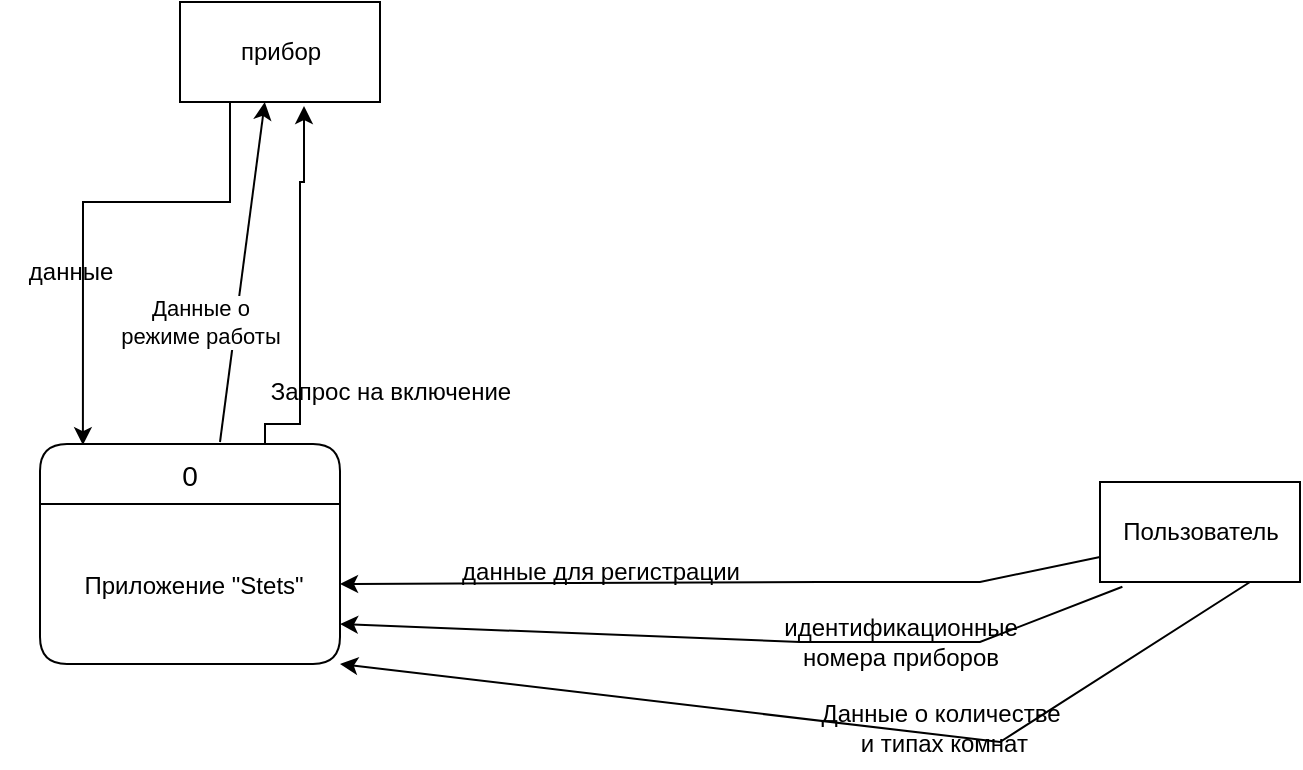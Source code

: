 <mxfile version="21.8.0" type="device" pages="4">
  <diagram id="ukq36RHvyI1QXz08warP" name="контексная STETS DFD">
    <mxGraphModel dx="1050" dy="1642" grid="1" gridSize="10" guides="1" tooltips="1" connect="1" arrows="1" fold="1" page="1" pageScale="1" pageWidth="850" pageHeight="1100" math="0" shadow="0">
      <root>
        <mxCell id="0" />
        <mxCell id="1" parent="0" />
        <mxCell id="67vhfkOk5dBDLiveeYTH-1" value="прибор" style="html=1;dashed=0;whitespace=wrap;" parent="1" vertex="1">
          <mxGeometry x="190" y="-860" width="100" height="50" as="geometry" />
        </mxCell>
        <mxCell id="67vhfkOk5dBDLiveeYTH-4" value="Пользователь" style="html=1;dashed=0;whitespace=wrap;" parent="1" vertex="1">
          <mxGeometry x="650" y="-620" width="100" height="50" as="geometry" />
        </mxCell>
        <mxCell id="67vhfkOk5dBDLiveeYTH-5" value="0" style="swimlane;childLayout=stackLayout;horizontal=1;startSize=30;horizontalStack=0;rounded=1;fontSize=14;fontStyle=0;strokeWidth=1;resizeParent=0;resizeLast=1;shadow=0;dashed=0;align=center;fillColor=#FFFFFF;" parent="1" vertex="1">
          <mxGeometry x="120" y="-639" width="150" height="110" as="geometry" />
        </mxCell>
        <mxCell id="67vhfkOk5dBDLiveeYTH-6" value="Приложение &quot;Stets&quot;" style="align=center;strokeColor=none;fillColor=none;spacingLeft=4;fontSize=12;verticalAlign=middle;resizable=0;rotatable=0;part=1;" parent="67vhfkOk5dBDLiveeYTH-5" vertex="1">
          <mxGeometry y="30" width="150" height="80" as="geometry" />
        </mxCell>
        <mxCell id="67vhfkOk5dBDLiveeYTH-7" value="" style="edgeStyle=orthogonalEdgeStyle;rounded=0;orthogonalLoop=1;jettySize=auto;html=1;exitX=0.75;exitY=0;exitDx=0;exitDy=0;" parent="1" source="67vhfkOk5dBDLiveeYTH-5" edge="1">
          <mxGeometry relative="1" as="geometry">
            <mxPoint x="265" y="-810" as="sourcePoint" />
            <mxPoint x="252" y="-808" as="targetPoint" />
            <Array as="points">
              <mxPoint x="233" y="-649" />
              <mxPoint x="250" y="-649" />
              <mxPoint x="250" y="-770" />
              <mxPoint x="252" y="-770" />
            </Array>
          </mxGeometry>
        </mxCell>
        <mxCell id="67vhfkOk5dBDLiveeYTH-8" value="Запрос на включение" style="text;html=1;align=center;verticalAlign=middle;resizable=0;points=[];autosize=1;strokeColor=none;fillColor=none;" parent="1" vertex="1">
          <mxGeometry x="225" y="-680" width="140" height="30" as="geometry" />
        </mxCell>
        <mxCell id="67vhfkOk5dBDLiveeYTH-9" value="" style="edgeStyle=orthogonalEdgeStyle;rounded=0;orthogonalLoop=1;jettySize=auto;html=1;exitX=0.25;exitY=1;exitDx=0;exitDy=0;entryX=0.143;entryY=0.005;entryDx=0;entryDy=0;entryPerimeter=0;" parent="1" source="67vhfkOk5dBDLiveeYTH-1" target="67vhfkOk5dBDLiveeYTH-5" edge="1">
          <mxGeometry relative="1" as="geometry">
            <mxPoint x="215" y="-810" as="sourcePoint" />
            <mxPoint x="87" y="-730" as="targetPoint" />
            <Array as="points">
              <mxPoint x="215" y="-760" />
              <mxPoint x="142" y="-760" />
            </Array>
          </mxGeometry>
        </mxCell>
        <mxCell id="67vhfkOk5dBDLiveeYTH-10" value="данные" style="text;html=1;align=center;verticalAlign=middle;resizable=0;points=[];autosize=1;strokeColor=none;fillColor=none;" parent="1" vertex="1">
          <mxGeometry x="100" y="-740" width="70" height="30" as="geometry" />
        </mxCell>
        <mxCell id="67vhfkOk5dBDLiveeYTH-16" value="данные для регистрации" style="text;html=1;align=center;verticalAlign=middle;resizable=0;points=[];autosize=1;strokeColor=none;fillColor=none;" parent="1" vertex="1">
          <mxGeometry x="320" y="-590" width="160" height="30" as="geometry" />
        </mxCell>
        <mxCell id="67vhfkOk5dBDLiveeYTH-18" value="идентификационные &lt;br&gt;номера приборов" style="text;html=1;align=center;verticalAlign=middle;resizable=0;points=[];autosize=1;strokeColor=none;fillColor=none;" parent="1" vertex="1">
          <mxGeometry x="480" y="-560" width="140" height="40" as="geometry" />
        </mxCell>
        <mxCell id="oGVW3JnCHW-n9sxZLe8F-1" value="" style="endArrow=classic;html=1;rounded=0;exitX=0;exitY=0.75;exitDx=0;exitDy=0;entryX=1;entryY=0.5;entryDx=0;entryDy=0;" parent="1" source="67vhfkOk5dBDLiveeYTH-4" target="67vhfkOk5dBDLiveeYTH-6" edge="1">
          <mxGeometry width="50" height="50" relative="1" as="geometry">
            <mxPoint x="650" y="-570" as="sourcePoint" />
            <mxPoint x="270" y="-560" as="targetPoint" />
            <Array as="points">
              <mxPoint x="590" y="-570" />
              <mxPoint x="540" y="-570" />
              <mxPoint x="510" y="-570" />
            </Array>
          </mxGeometry>
        </mxCell>
        <mxCell id="oGVW3JnCHW-n9sxZLe8F-2" value="" style="endArrow=classic;html=1;rounded=0;exitX=0.112;exitY=1.048;exitDx=0;exitDy=0;exitPerimeter=0;entryX=1;entryY=0.75;entryDx=0;entryDy=0;" parent="1" source="67vhfkOk5dBDLiveeYTH-4" target="67vhfkOk5dBDLiveeYTH-6" edge="1">
          <mxGeometry width="50" height="50" relative="1" as="geometry">
            <mxPoint x="740" y="-530" as="sourcePoint" />
            <mxPoint x="268" y="-529" as="targetPoint" />
            <Array as="points">
              <mxPoint x="590" y="-540" />
              <mxPoint x="500" y="-540" />
            </Array>
          </mxGeometry>
        </mxCell>
        <mxCell id="H0J2O6zYqApkv6ntW8Sv-1" value="" style="endArrow=classic;html=1;rounded=0;exitX=0.75;exitY=1;exitDx=0;exitDy=0;entryX=1;entryY=1;entryDx=0;entryDy=0;" parent="1" source="67vhfkOk5dBDLiveeYTH-4" target="67vhfkOk5dBDLiveeYTH-6" edge="1">
          <mxGeometry width="50" height="50" relative="1" as="geometry">
            <mxPoint x="400" y="-650" as="sourcePoint" />
            <mxPoint x="470" y="-450" as="targetPoint" />
            <Array as="points">
              <mxPoint x="600" y="-490" />
            </Array>
          </mxGeometry>
        </mxCell>
        <mxCell id="H0J2O6zYqApkv6ntW8Sv-2" value="Данные о количестве&lt;br&gt;&amp;nbsp;и типах комнат" style="text;html=1;align=center;verticalAlign=middle;resizable=0;points=[];autosize=1;strokeColor=none;fillColor=none;" parent="1" vertex="1">
          <mxGeometry x="500" y="-517" width="140" height="40" as="geometry" />
        </mxCell>
        <mxCell id="H0J2O6zYqApkv6ntW8Sv-3" value="" style="endArrow=classic;html=1;rounded=0;entryX=0.424;entryY=1;entryDx=0;entryDy=0;entryPerimeter=0;" parent="1" target="67vhfkOk5dBDLiveeYTH-1" edge="1">
          <mxGeometry width="50" height="50" relative="1" as="geometry">
            <mxPoint x="210" y="-640" as="sourcePoint" />
            <mxPoint x="450" y="-700" as="targetPoint" />
          </mxGeometry>
        </mxCell>
        <mxCell id="H0J2O6zYqApkv6ntW8Sv-4" value="Данные о &lt;br&gt;режиме работы" style="edgeLabel;html=1;align=center;verticalAlign=middle;resizable=0;points=[];" parent="H0J2O6zYqApkv6ntW8Sv-3" vertex="1" connectable="0">
          <mxGeometry x="0.047" relative="1" as="geometry">
            <mxPoint x="-22" y="29" as="offset" />
          </mxGeometry>
        </mxCell>
      </root>
    </mxGraphModel>
  </diagram>
  <diagram id="ezCUKkfaCtOzGwIZFubQ" name="логическая модель DFD STETS">
    <mxGraphModel dx="1050" dy="1642" grid="1" gridSize="10" guides="1" tooltips="1" connect="1" arrows="1" fold="1" page="1" pageScale="1" pageWidth="850" pageHeight="1100" math="0" shadow="0">
      <root>
        <mxCell id="0" />
        <mxCell id="1" parent="0" />
        <mxCell id="mPGE7iyfI11H08FCS7qd-1" style="edgeStyle=orthogonalEdgeStyle;rounded=0;orthogonalLoop=1;jettySize=auto;html=1;exitX=0;exitY=0.75;exitDx=0;exitDy=0;entryX=1;entryY=0.25;entryDx=0;entryDy=0;" parent="1" target="mPGE7iyfI11H08FCS7qd-9" edge="1">
          <mxGeometry relative="1" as="geometry">
            <mxPoint x="685" y="-968" as="sourcePoint" />
            <mxPoint x="385" y="-938" as="targetPoint" />
            <Array as="points">
              <mxPoint x="685" y="-967" />
              <mxPoint x="386" y="-967" />
            </Array>
          </mxGeometry>
        </mxCell>
        <mxCell id="mPGE7iyfI11H08FCS7qd-2" value="пользователь" style="html=1;fontSize=11;" parent="1" vertex="1">
          <mxGeometry x="685" y="-978" width="140" height="98" as="geometry" />
        </mxCell>
        <mxCell id="mPGE7iyfI11H08FCS7qd-8" value="1" style="swimlane;childLayout=stackLayout;horizontal=1;startSize=30;horizontalStack=0;rounded=1;fontSize=14;fontStyle=0;strokeWidth=1;resizeParent=0;resizeLast=1;shadow=0;dashed=0;align=center;fillColor=#FFFFFF;" parent="1" vertex="1">
          <mxGeometry x="225" y="-1018" width="160" height="130" as="geometry" />
        </mxCell>
        <mxCell id="mPGE7iyfI11H08FCS7qd-9" value="Уапавление учетной &#xa;записью" style="align=center;strokeColor=none;fillColor=none;spacingLeft=4;fontSize=12;verticalAlign=middle;resizable=0;rotatable=0;part=1;" parent="mPGE7iyfI11H08FCS7qd-8" vertex="1">
          <mxGeometry y="30" width="160" height="100" as="geometry" />
        </mxCell>
        <mxCell id="mPGE7iyfI11H08FCS7qd-24" value="" style="endArrow=classic;startArrow=classic;html=1;rounded=0;" parent="1" target="tPZ4K0xLExWhPswOsPA1-13" edge="1">
          <mxGeometry width="50" height="50" relative="1" as="geometry">
            <mxPoint x="225" y="-918" as="sourcePoint" />
            <mxPoint x="114.2" y="-877.39" as="targetPoint" />
            <Array as="points" />
          </mxGeometry>
        </mxCell>
        <mxCell id="mPGE7iyfI11H08FCS7qd-25" value="данные" style="text;html=1;align=center;verticalAlign=middle;resizable=0;points=[];autosize=1;strokeColor=none;fillColor=none;" parent="1" vertex="1">
          <mxGeometry x="135" y="-978" width="70" height="30" as="geometry" />
        </mxCell>
        <mxCell id="GVdebhG329lOOgVMbtOD-22" style="edgeStyle=orthogonalEdgeStyle;rounded=0;orthogonalLoop=1;jettySize=auto;html=1;exitX=0;exitY=0.75;exitDx=0;exitDy=0;" parent="1" source="mPGE7iyfI11H08FCS7qd-2" edge="1">
          <mxGeometry relative="1" as="geometry">
            <mxPoint x="385" y="-938" as="targetPoint" />
            <Array as="points">
              <mxPoint x="685" y="-940" />
              <mxPoint x="536" y="-940" />
              <mxPoint x="536" y="-937" />
            </Array>
          </mxGeometry>
        </mxCell>
        <mxCell id="mPGE7iyfI11H08FCS7qd-33" value="Данные для регистрацыии" style="text;html=1;align=center;verticalAlign=middle;resizable=0;points=[];autosize=1;strokeColor=none;fillColor=none;" parent="1" vertex="1">
          <mxGeometry x="425" y="-988" width="170" height="30" as="geometry" />
        </mxCell>
        <mxCell id="tPZ4K0xLExWhPswOsPA1-12" value="D1" style="html=1;dashed=0;whiteSpace=wrap;shape=mxgraph.dfd.dataStoreID;align=left;spacingLeft=3;points=[[0,0],[0.5,0],[1,0],[0,0.5],[1,0.5],[0,1],[0.5,1],[1,1]];" parent="1" vertex="1">
          <mxGeometry x="15" y="-1003" width="100" height="25" as="geometry" />
        </mxCell>
        <mxCell id="tPZ4K0xLExWhPswOsPA1-13" value="пользователь" style="text;html=1;align=center;verticalAlign=middle;resizable=0;points=[];autosize=1;strokeColor=none;fillColor=none;" parent="1" vertex="1">
          <mxGeometry x="45" y="-1008" width="100" height="30" as="geometry" />
        </mxCell>
        <mxCell id="GVdebhG329lOOgVMbtOD-1" value="пользователь" style="html=1;fontSize=11;" parent="1" vertex="1">
          <mxGeometry x="635" y="-600" width="110" height="50" as="geometry" />
        </mxCell>
        <mxCell id="GVdebhG329lOOgVMbtOD-4" value="3" style="swimlane;childLayout=stackLayout;horizontal=1;startSize=30;horizontalStack=0;rounded=1;fontSize=14;fontStyle=0;strokeWidth=1;resizeParent=0;resizeLast=1;shadow=0;dashed=0;align=center;fillColor=#FFFFFF;" parent="1" vertex="1">
          <mxGeometry x="255" y="-640" width="150" height="110" as="geometry" />
        </mxCell>
        <mxCell id="GVdebhG329lOOgVMbtOD-5" value="Управление комнатами" style="align=center;strokeColor=none;fillColor=none;spacingLeft=4;fontSize=12;verticalAlign=middle;resizable=0;rotatable=0;part=1;" parent="GVdebhG329lOOgVMbtOD-4" vertex="1">
          <mxGeometry y="30" width="150" height="80" as="geometry" />
        </mxCell>
        <mxCell id="GVdebhG329lOOgVMbtOD-7" value="D2" style="html=1;dashed=0;whiteSpace=wrap;shape=mxgraph.dfd.dataStoreID;align=left;spacingLeft=3;points=[[0,0],[0.5,0],[1,0],[0,0.5],[1,0.5],[0,1],[0.5,1],[1,1]];" parent="1" vertex="1">
          <mxGeometry x="85" y="-625" width="104" height="30" as="geometry" />
        </mxCell>
        <mxCell id="GVdebhG329lOOgVMbtOD-8" value="комнаты" style="text;html=1;align=center;verticalAlign=middle;resizable=0;points=[];autosize=1;strokeColor=none;fillColor=none;" parent="1" vertex="1">
          <mxGeometry x="112" y="-625" width="70" height="30" as="geometry" />
        </mxCell>
        <mxCell id="GVdebhG329lOOgVMbtOD-9" value="D3" style="html=1;dashed=0;whiteSpace=wrap;shape=mxgraph.dfd.dataStoreID;align=left;spacingLeft=3;points=[[0,0],[0.5,0],[1,0],[0,0.5],[1,0.5],[0,1],[0.5,1],[1,1]];" parent="1" vertex="1">
          <mxGeometry x="85" y="-575" width="104" height="30" as="geometry" />
        </mxCell>
        <mxCell id="GVdebhG329lOOgVMbtOD-10" value="Устройство" style="text;html=1;align=center;verticalAlign=middle;resizable=0;points=[];autosize=1;strokeColor=none;fillColor=none;" parent="1" vertex="1">
          <mxGeometry x="102" y="-575" width="90" height="30" as="geometry" />
        </mxCell>
        <mxCell id="GVdebhG329lOOgVMbtOD-21" value="" style="endArrow=classic;html=1;rounded=0;exitX=0;exitY=0.75;exitDx=0;exitDy=0;entryX=1;entryY=0.75;entryDx=0;entryDy=0;" parent="1" source="mPGE7iyfI11H08FCS7qd-2" target="mPGE7iyfI11H08FCS7qd-9" edge="1">
          <mxGeometry width="50" height="50" relative="1" as="geometry">
            <mxPoint x="395" y="-968" as="sourcePoint" />
            <mxPoint x="445" y="-1018" as="targetPoint" />
          </mxGeometry>
        </mxCell>
        <mxCell id="GVdebhG329lOOgVMbtOD-23" value="Данные для входа" style="text;html=1;align=center;verticalAlign=middle;resizable=0;points=[];autosize=1;strokeColor=none;fillColor=none;" parent="1" vertex="1">
          <mxGeometry x="432" y="-968" width="130" height="30" as="geometry" />
        </mxCell>
        <mxCell id="GVdebhG329lOOgVMbtOD-24" value="Данные для изменения профиля" style="text;html=1;align=center;verticalAlign=middle;resizable=0;points=[];autosize=1;strokeColor=none;fillColor=none;" parent="1" vertex="1">
          <mxGeometry x="395" y="-938" width="210" height="30" as="geometry" />
        </mxCell>
        <mxCell id="GVdebhG329lOOgVMbtOD-25" value="" style="endArrow=classic;html=1;rounded=0;exitX=0;exitY=1;exitDx=0;exitDy=0;entryX=1;entryY=0.75;entryDx=0;entryDy=0;" parent="1" source="GVdebhG329lOOgVMbtOD-1" target="GVdebhG329lOOgVMbtOD-5" edge="1">
          <mxGeometry width="50" height="50" relative="1" as="geometry">
            <mxPoint x="485" y="-560" as="sourcePoint" />
            <mxPoint x="535" y="-610" as="targetPoint" />
          </mxGeometry>
        </mxCell>
        <mxCell id="GVdebhG329lOOgVMbtOD-26" value="индефикационный&lt;br&gt;&amp;nbsp;номер приборов" style="text;html=1;align=center;verticalAlign=middle;resizable=0;points=[];autosize=1;strokeColor=none;fillColor=none;" parent="1" vertex="1">
          <mxGeometry x="465" y="-560" width="130" height="40" as="geometry" />
        </mxCell>
        <mxCell id="GVdebhG329lOOgVMbtOD-27" value="" style="endArrow=classic;html=1;rounded=0;exitX=0;exitY=0.75;exitDx=0;exitDy=0;entryX=1;entryY=0.5;entryDx=0;entryDy=0;" parent="1" source="GVdebhG329lOOgVMbtOD-1" target="GVdebhG329lOOgVMbtOD-5" edge="1">
          <mxGeometry width="50" height="50" relative="1" as="geometry">
            <mxPoint x="485" y="-560" as="sourcePoint" />
            <mxPoint x="535" y="-610" as="targetPoint" />
          </mxGeometry>
        </mxCell>
        <mxCell id="GVdebhG329lOOgVMbtOD-28" value="Изменение данных комнат" style="text;html=1;align=center;verticalAlign=middle;resizable=0;points=[];autosize=1;strokeColor=none;fillColor=none;" parent="1" vertex="1">
          <mxGeometry x="460" y="-592" width="170" height="30" as="geometry" />
        </mxCell>
        <mxCell id="GVdebhG329lOOgVMbtOD-29" value="" style="endArrow=classic;html=1;rounded=0;exitX=1;exitY=0.25;exitDx=0;exitDy=0;entryX=0;entryY=0.25;entryDx=0;entryDy=0;" parent="1" source="GVdebhG329lOOgVMbtOD-5" target="GVdebhG329lOOgVMbtOD-1" edge="1">
          <mxGeometry width="50" height="50" relative="1" as="geometry">
            <mxPoint x="485" y="-560" as="sourcePoint" />
            <mxPoint x="535" y="-610" as="targetPoint" />
          </mxGeometry>
        </mxCell>
        <mxCell id="GVdebhG329lOOgVMbtOD-30" value="данные о существующих комнатах" style="text;html=1;align=center;verticalAlign=middle;resizable=0;points=[];autosize=1;strokeColor=none;fillColor=none;" parent="1" vertex="1">
          <mxGeometry x="430" y="-610" width="220" height="30" as="geometry" />
        </mxCell>
        <mxCell id="GVdebhG329lOOgVMbtOD-31" value="" style="endArrow=classic;html=1;rounded=0;exitX=1.035;exitY=0.13;exitDx=0;exitDy=0;exitPerimeter=0;entryX=0.335;entryY=-0.008;entryDx=0;entryDy=0;entryPerimeter=0;" parent="1" source="GVdebhG329lOOgVMbtOD-5" target="GVdebhG329lOOgVMbtOD-1" edge="1">
          <mxGeometry width="50" height="50" relative="1" as="geometry">
            <mxPoint x="485" y="-560" as="sourcePoint" />
            <mxPoint x="665" y="-640" as="targetPoint" />
            <Array as="points">
              <mxPoint x="505" y="-640" />
              <mxPoint x="645" y="-640" />
            </Array>
          </mxGeometry>
        </mxCell>
        <mxCell id="GVdebhG329lOOgVMbtOD-33" value="данные о &lt;br&gt;существующих приборах" style="text;html=1;align=center;verticalAlign=middle;resizable=0;points=[];autosize=1;strokeColor=none;fillColor=none;" parent="1" vertex="1">
          <mxGeometry x="480" y="-680" width="160" height="40" as="geometry" />
        </mxCell>
        <mxCell id="GVdebhG329lOOgVMbtOD-34" value="" style="endArrow=classic;startArrow=classic;html=1;rounded=0;exitX=1.06;exitY=0.42;exitDx=0;exitDy=0;exitPerimeter=0;entryX=0;entryY=0;entryDx=0;entryDy=0;" parent="1" source="GVdebhG329lOOgVMbtOD-8" target="GVdebhG329lOOgVMbtOD-5" edge="1">
          <mxGeometry width="50" height="50" relative="1" as="geometry">
            <mxPoint x="485" y="-560" as="sourcePoint" />
            <mxPoint x="535" y="-610" as="targetPoint" />
          </mxGeometry>
        </mxCell>
        <mxCell id="GVdebhG329lOOgVMbtOD-35" value="" style="endArrow=classic;startArrow=classic;html=1;rounded=0;exitX=1.026;exitY=0.407;exitDx=0;exitDy=0;exitPerimeter=0;entryX=-0.021;entryY=0.59;entryDx=0;entryDy=0;entryPerimeter=0;" parent="1" source="GVdebhG329lOOgVMbtOD-10" target="GVdebhG329lOOgVMbtOD-5" edge="1">
          <mxGeometry width="50" height="50" relative="1" as="geometry">
            <mxPoint x="485" y="-560" as="sourcePoint" />
            <mxPoint x="535" y="-610" as="targetPoint" />
          </mxGeometry>
        </mxCell>
        <mxCell id="GVdebhG329lOOgVMbtOD-36" value="пользователь" style="html=1;fontSize=11;" parent="1" vertex="1">
          <mxGeometry x="700" y="-252.5" width="140" height="75" as="geometry" />
        </mxCell>
        <mxCell id="GVdebhG329lOOgVMbtOD-37" value="4" style="swimlane;childLayout=stackLayout;horizontal=1;startSize=30;horizontalStack=0;rounded=1;fontSize=14;fontStyle=0;strokeWidth=1;resizeParent=0;resizeLast=1;shadow=0;dashed=0;align=center;fillColor=#FFFFFF;" parent="1" vertex="1">
          <mxGeometry x="222" y="-310" width="163" height="140" as="geometry" />
        </mxCell>
        <mxCell id="GVdebhG329lOOgVMbtOD-53" value="Управление устройствами" style="align=center;strokeColor=none;fillColor=none;spacingLeft=4;fontSize=12;verticalAlign=middle;resizable=0;rotatable=0;part=1;" parent="GVdebhG329lOOgVMbtOD-37" vertex="1">
          <mxGeometry y="30" width="163" height="110" as="geometry" />
        </mxCell>
        <mxCell id="GVdebhG329lOOgVMbtOD-39" value="D2" style="html=1;dashed=0;whiteSpace=wrap;shape=mxgraph.dfd.dataStoreID;align=left;spacingLeft=3;points=[[0,0],[0.5,0],[1,0],[0,0.5],[1,0.5],[0,1],[0.5,1],[1,1]];" parent="1" vertex="1">
          <mxGeometry x="25" y="-265" width="104" height="30" as="geometry" />
        </mxCell>
        <mxCell id="GVdebhG329lOOgVMbtOD-40" value="комнаты" style="text;html=1;align=center;verticalAlign=middle;resizable=0;points=[];autosize=1;strokeColor=none;fillColor=none;" parent="1" vertex="1">
          <mxGeometry x="52" y="-265" width="70" height="30" as="geometry" />
        </mxCell>
        <mxCell id="GVdebhG329lOOgVMbtOD-41" value="D3" style="html=1;dashed=0;whiteSpace=wrap;shape=mxgraph.dfd.dataStoreID;align=left;spacingLeft=3;points=[[0,0],[0.5,0],[1,0],[0,0.5],[1,0.5],[0,1],[0.5,1],[1,1]];" parent="1" vertex="1">
          <mxGeometry x="25" y="-215" width="104" height="30" as="geometry" />
        </mxCell>
        <mxCell id="GVdebhG329lOOgVMbtOD-42" value="Устройства" style="text;html=1;align=center;verticalAlign=middle;resizable=0;points=[];autosize=1;strokeColor=none;fillColor=none;" parent="1" vertex="1">
          <mxGeometry x="42" y="-215" width="90" height="30" as="geometry" />
        </mxCell>
        <mxCell id="GVdebhG329lOOgVMbtOD-43" value="" style="endArrow=classic;html=1;rounded=0;exitX=0;exitY=1;exitDx=0;exitDy=0;" parent="1" edge="1">
          <mxGeometry width="50" height="50" relative="1" as="geometry">
            <mxPoint x="705" y="-185" as="sourcePoint" />
            <mxPoint x="385" y="-185" as="targetPoint" />
          </mxGeometry>
        </mxCell>
        <mxCell id="GVdebhG329lOOgVMbtOD-45" value="" style="endArrow=classic;html=1;rounded=0;exitX=0;exitY=0.75;exitDx=0;exitDy=0;entryX=0.993;entryY=0.68;entryDx=0;entryDy=0;entryPerimeter=0;" parent="1" target="GVdebhG329lOOgVMbtOD-53" edge="1">
          <mxGeometry width="50" height="50" relative="1" as="geometry">
            <mxPoint x="705" y="-203.75" as="sourcePoint" />
            <mxPoint x="395" y="-204" as="targetPoint" />
          </mxGeometry>
        </mxCell>
        <mxCell id="GVdebhG329lOOgVMbtOD-51" value="" style="endArrow=classic;startArrow=classic;html=1;rounded=0;exitX=1.06;exitY=0.42;exitDx=0;exitDy=0;exitPerimeter=0;entryX=0;entryY=0;entryDx=0;entryDy=0;" parent="1" source="GVdebhG329lOOgVMbtOD-40" edge="1">
          <mxGeometry width="50" height="50" relative="1" as="geometry">
            <mxPoint x="452" y="-200" as="sourcePoint" />
            <mxPoint x="222" y="-250" as="targetPoint" />
          </mxGeometry>
        </mxCell>
        <mxCell id="GVdebhG329lOOgVMbtOD-52" value="" style="endArrow=classic;startArrow=classic;html=1;rounded=0;exitX=1.026;exitY=0.407;exitDx=0;exitDy=0;exitPerimeter=0;entryX=-0.021;entryY=0.59;entryDx=0;entryDy=0;entryPerimeter=0;" parent="1" source="GVdebhG329lOOgVMbtOD-42" edge="1">
          <mxGeometry width="50" height="50" relative="1" as="geometry">
            <mxPoint x="452" y="-200" as="sourcePoint" />
            <mxPoint x="218.85" y="-202.8" as="targetPoint" />
          </mxGeometry>
        </mxCell>
        <mxCell id="GVdebhG329lOOgVMbtOD-54" value="Устройство" style="html=1;fontSize=11;" parent="1" vertex="1">
          <mxGeometry x="255" y="-470" width="90" height="50" as="geometry" />
        </mxCell>
        <mxCell id="GVdebhG329lOOgVMbtOD-55" value="" style="endArrow=classic;html=1;rounded=0;exitX=1;exitY=0;exitDx=0;exitDy=0;entryX=0.575;entryY=-0.032;entryDx=0;entryDy=0;entryPerimeter=0;" parent="1" source="mPGE7iyfI11H08FCS7qd-9" target="mPGE7iyfI11H08FCS7qd-2" edge="1">
          <mxGeometry width="50" height="50" relative="1" as="geometry">
            <mxPoint x="395" y="-988" as="sourcePoint" />
            <mxPoint x="745" y="-998" as="targetPoint" />
            <Array as="points">
              <mxPoint x="475" y="-1038" />
              <mxPoint x="565" y="-1038" />
            </Array>
          </mxGeometry>
        </mxCell>
        <mxCell id="GVdebhG329lOOgVMbtOD-56" value="данные профиля" style="text;html=1;align=center;verticalAlign=middle;resizable=0;points=[];autosize=1;strokeColor=none;fillColor=none;" parent="1" vertex="1">
          <mxGeometry x="457" y="-1060" width="120" height="30" as="geometry" />
        </mxCell>
        <mxCell id="GVdebhG329lOOgVMbtOD-57" value="" style="endArrow=classic;html=1;rounded=0;exitX=0.711;exitY=-0.004;exitDx=0;exitDy=0;exitPerimeter=0;entryX=0.929;entryY=0.968;entryDx=0;entryDy=0;entryPerimeter=0;" parent="1" source="GVdebhG329lOOgVMbtOD-37" target="GVdebhG329lOOgVMbtOD-54" edge="1">
          <mxGeometry width="50" height="50" relative="1" as="geometry">
            <mxPoint x="425" y="-200" as="sourcePoint" />
            <mxPoint x="475" y="-250" as="targetPoint" />
          </mxGeometry>
        </mxCell>
        <mxCell id="GVdebhG329lOOgVMbtOD-58" value="" style="endArrow=classic;html=1;rounded=0;exitX=0;exitY=1;exitDx=0;exitDy=0;entryX=0.193;entryY=0;entryDx=0;entryDy=0;entryPerimeter=0;" parent="1" source="GVdebhG329lOOgVMbtOD-54" target="GVdebhG329lOOgVMbtOD-37" edge="1">
          <mxGeometry width="50" height="50" relative="1" as="geometry">
            <mxPoint x="425" y="-200" as="sourcePoint" />
            <mxPoint x="475" y="-250" as="targetPoint" />
          </mxGeometry>
        </mxCell>
        <mxCell id="GVdebhG329lOOgVMbtOD-59" value="запрос &lt;br&gt;на включение устройство" style="text;html=1;align=center;verticalAlign=middle;resizable=0;points=[];autosize=1;strokeColor=none;fillColor=none;" parent="1" vertex="1">
          <mxGeometry x="545" y="-195" width="170" height="40" as="geometry" />
        </mxCell>
        <mxCell id="GVdebhG329lOOgVMbtOD-61" value="запрос на&lt;br&gt;&amp;nbsp;изменения режима устройства" style="text;html=1;align=center;verticalAlign=middle;resizable=0;points=[];autosize=1;strokeColor=none;fillColor=none;" parent="1" vertex="1">
          <mxGeometry x="515" y="-235" width="200" height="40" as="geometry" />
        </mxCell>
        <mxCell id="lUBksvVgVdPNtHRTpgRo-1" value="&lt;font style=&quot;font-size: 8px;&quot;&gt;Информация&lt;/font&gt;" style="text;html=1;align=center;verticalAlign=middle;resizable=0;points=[];autosize=1;strokeColor=none;fillColor=none;" parent="1" vertex="1">
          <mxGeometry x="180" y="-642" width="70" height="30" as="geometry" />
        </mxCell>
        <mxCell id="lUBksvVgVdPNtHRTpgRo-2" value="&lt;font style=&quot;font-size: 8px;&quot;&gt;Информация&lt;/font&gt;" style="text;html=1;align=center;verticalAlign=middle;resizable=0;points=[];autosize=1;strokeColor=none;fillColor=none;" parent="1" vertex="1">
          <mxGeometry x="189" y="-590" width="70" height="30" as="geometry" />
        </mxCell>
        <mxCell id="lUBksvVgVdPNtHRTpgRo-3" value="&lt;font style=&quot;font-size: 8px;&quot;&gt;Данные&lt;/font&gt;" style="text;html=1;align=center;verticalAlign=middle;resizable=0;points=[];autosize=1;strokeColor=none;fillColor=none;" parent="1" vertex="1">
          <mxGeometry x="140" y="-282" width="50" height="30" as="geometry" />
        </mxCell>
        <mxCell id="lUBksvVgVdPNtHRTpgRo-4" value="&lt;font style=&quot;font-size: 8px;&quot;&gt;Данные&lt;/font&gt;" style="text;html=1;align=center;verticalAlign=middle;resizable=0;points=[];autosize=1;strokeColor=none;fillColor=none;" parent="1" vertex="1">
          <mxGeometry x="149" y="-225" width="50" height="30" as="geometry" />
        </mxCell>
        <mxCell id="lUBksvVgVdPNtHRTpgRo-5" value="&lt;font style=&quot;font-size: 8px;&quot;&gt;запрос на включение&lt;/font&gt;" style="text;html=1;align=center;verticalAlign=middle;resizable=0;points=[];autosize=1;strokeColor=none;fillColor=none;" parent="1" vertex="1">
          <mxGeometry x="305" y="-400" width="100" height="30" as="geometry" />
        </mxCell>
        <mxCell id="lUBksvVgVdPNtHRTpgRo-6" value="" style="endArrow=classic;html=1;rounded=0;exitX=0.711;exitY=-0.004;exitDx=0;exitDy=0;exitPerimeter=0;entryX=0.929;entryY=0.968;entryDx=0;entryDy=0;entryPerimeter=0;" parent="1" edge="1">
          <mxGeometry width="50" height="50" relative="1" as="geometry">
            <mxPoint x="303" y="-310" as="sourcePoint" />
            <mxPoint x="304" y="-421" as="targetPoint" />
          </mxGeometry>
        </mxCell>
        <mxCell id="lUBksvVgVdPNtHRTpgRo-7" value="&lt;font style=&quot;font-size: 8px;&quot;&gt;запрос на &lt;br&gt;изменение режима работы&lt;/font&gt;" style="text;html=1;align=center;verticalAlign=middle;resizable=0;points=[];autosize=1;strokeColor=none;fillColor=none;" parent="1" vertex="1">
          <mxGeometry x="260" y="-370" width="120" height="40" as="geometry" />
        </mxCell>
        <mxCell id="lUBksvVgVdPNtHRTpgRo-9" value="&lt;font style=&quot;font-size: 8px;&quot;&gt;Очет об&lt;br&gt;&amp;nbsp;успешном выполнении&lt;/font&gt;" style="text;html=1;align=center;verticalAlign=middle;resizable=0;points=[];autosize=1;strokeColor=none;fillColor=none;" parent="1" vertex="1">
          <mxGeometry x="185" y="-400" width="110" height="40" as="geometry" />
        </mxCell>
        <mxCell id="Vxq5Kg7k3vHxrhoOzRbY-1" value="" style="endArrow=classic;html=1;rounded=0;exitX=1;exitY=0.25;exitDx=0;exitDy=0;entryX=-0.009;entryY=0.144;entryDx=0;entryDy=0;entryPerimeter=0;" parent="1" source="GVdebhG329lOOgVMbtOD-53" edge="1">
          <mxGeometry width="50" height="50" relative="1" as="geometry">
            <mxPoint x="425" y="-320" as="sourcePoint" />
            <mxPoint x="703.74" y="-249.2" as="targetPoint" />
          </mxGeometry>
        </mxCell>
        <mxCell id="Vxq5Kg7k3vHxrhoOzRbY-2" value="пуш уведомления" style="text;html=1;align=center;verticalAlign=middle;resizable=0;points=[];autosize=1;strokeColor=none;fillColor=none;" parent="1" vertex="1">
          <mxGeometry x="515" y="-282" width="120" height="30" as="geometry" />
        </mxCell>
        <mxCell id="fbqYZgRo-J5_4zwDY42Y-4" value="D4" style="html=1;dashed=0;whiteSpace=wrap;shape=mxgraph.dfd.dataStoreID;align=left;spacingLeft=3;points=[[0,0],[0.5,0],[1,0],[0,0.5],[1,0.5],[0,1],[0.5,1],[1,1]];" vertex="1" parent="1">
          <mxGeometry x="21" y="130" width="104" height="30" as="geometry" />
        </mxCell>
        <mxCell id="fbqYZgRo-J5_4zwDY42Y-5" value="Сценарии" style="text;html=1;align=center;verticalAlign=middle;resizable=0;points=[];autosize=1;strokeColor=none;fillColor=none;" vertex="1" parent="1">
          <mxGeometry x="43" y="130" width="80" height="30" as="geometry" />
        </mxCell>
        <mxCell id="fbqYZgRo-J5_4zwDY42Y-6" value="" style="endArrow=classic;startArrow=classic;html=1;rounded=0;entryX=0.001;entryY=0.855;entryDx=0;entryDy=0;entryPerimeter=0;" edge="1" parent="1">
          <mxGeometry width="50" height="50" relative="1" as="geometry">
            <mxPoint x="125" y="150" as="sourcePoint" />
            <mxPoint x="221.383" y="150.0" as="targetPoint" />
          </mxGeometry>
        </mxCell>
        <mxCell id="CMW_M9yR_Fd9XQ5_-D-t-35" style="edgeStyle=orthogonalEdgeStyle;rounded=0;orthogonalLoop=1;jettySize=auto;html=1;exitX=0;exitY=1;exitDx=0;exitDy=0;entryX=0.963;entryY=0.992;entryDx=0;entryDy=0;entryPerimeter=0;" edge="1" parent="1" source="mPGE7iyfI11H08FCS7qd-2" target="mPGE7iyfI11H08FCS7qd-9">
          <mxGeometry relative="1" as="geometry" />
        </mxCell>
        <mxCell id="CMW_M9yR_Fd9XQ5_-D-t-36" value="добавления пользователя в семью" style="text;html=1;align=center;verticalAlign=middle;resizable=0;points=[];autosize=1;strokeColor=none;fillColor=none;" vertex="1" parent="1">
          <mxGeometry x="395" y="-892" width="220" height="30" as="geometry" />
        </mxCell>
        <mxCell id="CMW_M9yR_Fd9XQ5_-D-t-37" value="D5" style="html=1;dashed=0;whiteSpace=wrap;shape=mxgraph.dfd.dataStoreID;align=left;spacingLeft=3;points=[[0,0],[0.5,0],[1,0],[0,0.5],[1,0.5],[0,1],[0.5,1],[1,1]];" vertex="1" parent="1">
          <mxGeometry x="15" y="-943" width="100" height="25" as="geometry" />
        </mxCell>
        <mxCell id="CMW_M9yR_Fd9XQ5_-D-t-38" value="семья" style="text;html=1;align=center;verticalAlign=middle;resizable=0;points=[];autosize=1;strokeColor=none;fillColor=none;" vertex="1" parent="1">
          <mxGeometry x="65" y="-948" width="60" height="30" as="geometry" />
        </mxCell>
        <mxCell id="CMW_M9yR_Fd9XQ5_-D-t-39" value="" style="endArrow=classic;startArrow=classic;html=1;rounded=0;exitX=0;exitY=1;exitDx=0;exitDy=0;" edge="1" parent="1" source="mPGE7iyfI11H08FCS7qd-9">
          <mxGeometry width="50" height="50" relative="1" as="geometry">
            <mxPoint x="216" y="-878" as="sourcePoint" />
            <mxPoint x="112" y="-938" as="targetPoint" />
            <Array as="points" />
          </mxGeometry>
        </mxCell>
        <mxCell id="CMW_M9yR_Fd9XQ5_-D-t-40" value="данные" style="text;html=1;align=center;verticalAlign=middle;resizable=0;points=[];autosize=1;strokeColor=none;fillColor=none;" vertex="1" parent="1">
          <mxGeometry x="140" y="-938" width="70" height="30" as="geometry" />
        </mxCell>
        <mxCell id="gi5V9wwLCooIM0PaOCzP-1" value="2" style="swimlane;childLayout=stackLayout;horizontal=1;startSize=30;horizontalStack=0;rounded=1;fontSize=14;fontStyle=0;strokeWidth=1;resizeParent=0;resizeLast=1;shadow=0;dashed=0;align=center;fillColor=#FFFFFF;" vertex="1" parent="1">
          <mxGeometry x="228.5" y="-820" width="150" height="110" as="geometry" />
        </mxCell>
        <mxCell id="gi5V9wwLCooIM0PaOCzP-2" value="Управление домом" style="align=center;strokeColor=none;fillColor=none;spacingLeft=4;fontSize=12;verticalAlign=middle;resizable=0;rotatable=0;part=1;" vertex="1" parent="gi5V9wwLCooIM0PaOCzP-1">
          <mxGeometry y="30" width="150" height="80" as="geometry" />
        </mxCell>
        <mxCell id="gi5V9wwLCooIM0PaOCzP-3" value="5" style="swimlane;childLayout=stackLayout;horizontal=1;startSize=30;horizontalStack=0;rounded=1;fontSize=14;fontStyle=0;strokeWidth=1;resizeParent=0;resizeLast=1;shadow=0;dashed=0;align=center;fillColor=#FFFFFF;" vertex="1" parent="1">
          <mxGeometry x="223.5" y="60" width="163" height="140" as="geometry" />
        </mxCell>
        <mxCell id="gi5V9wwLCooIM0PaOCzP-4" value="Управление сценариями" style="align=center;strokeColor=none;fillColor=none;spacingLeft=4;fontSize=12;verticalAlign=middle;resizable=0;rotatable=0;part=1;" vertex="1" parent="gi5V9wwLCooIM0PaOCzP-3">
          <mxGeometry y="30" width="163" height="110" as="geometry" />
        </mxCell>
        <mxCell id="gi5V9wwLCooIM0PaOCzP-17" style="edgeStyle=orthogonalEdgeStyle;rounded=0;orthogonalLoop=1;jettySize=auto;html=1;entryX=1;entryY=0.5;entryDx=0;entryDy=0;" edge="1" parent="1" source="gi5V9wwLCooIM0PaOCzP-16" target="gi5V9wwLCooIM0PaOCzP-2">
          <mxGeometry relative="1" as="geometry" />
        </mxCell>
        <mxCell id="gi5V9wwLCooIM0PaOCzP-16" value="пользователь" style="html=1;fontSize=11;" vertex="1" parent="1">
          <mxGeometry x="695" y="-800" width="140" height="90" as="geometry" />
        </mxCell>
        <mxCell id="gi5V9wwLCooIM0PaOCzP-18" value="добавление новые устройства" style="text;html=1;align=center;verticalAlign=middle;resizable=0;points=[];autosize=1;strokeColor=none;fillColor=none;" vertex="1" parent="1">
          <mxGeometry x="480" y="-782" width="190" height="30" as="geometry" />
        </mxCell>
        <mxCell id="gi5V9wwLCooIM0PaOCzP-19" style="edgeStyle=orthogonalEdgeStyle;rounded=0;orthogonalLoop=1;jettySize=auto;html=1;exitX=0;exitY=0.75;exitDx=0;exitDy=0;entryX=0.998;entryY=0.605;entryDx=0;entryDy=0;entryPerimeter=0;" edge="1" parent="1" source="gi5V9wwLCooIM0PaOCzP-16" target="gi5V9wwLCooIM0PaOCzP-2">
          <mxGeometry relative="1" as="geometry" />
        </mxCell>
        <mxCell id="gi5V9wwLCooIM0PaOCzP-20" value="добавление комнат" style="text;html=1;align=center;verticalAlign=middle;resizable=0;points=[];autosize=1;strokeColor=none;fillColor=none;" vertex="1" parent="1">
          <mxGeometry x="540" y="-742" width="130" height="30" as="geometry" />
        </mxCell>
        <mxCell id="gi5V9wwLCooIM0PaOCzP-21" style="edgeStyle=orthogonalEdgeStyle;rounded=0;orthogonalLoop=1;jettySize=auto;html=1;exitX=1;exitY=0;exitDx=0;exitDy=0;entryX=0.011;entryY=0.107;entryDx=0;entryDy=0;entryPerimeter=0;" edge="1" parent="1" source="gi5V9wwLCooIM0PaOCzP-2" target="gi5V9wwLCooIM0PaOCzP-16">
          <mxGeometry relative="1" as="geometry">
            <mxPoint x="685" y="-790" as="targetPoint" />
          </mxGeometry>
        </mxCell>
        <mxCell id="gi5V9wwLCooIM0PaOCzP-22" value="данные" style="text;html=1;align=center;verticalAlign=middle;resizable=0;points=[];autosize=1;strokeColor=none;fillColor=none;" vertex="1" parent="1">
          <mxGeometry x="455" y="-830" width="70" height="30" as="geometry" />
        </mxCell>
        <mxCell id="gi5V9wwLCooIM0PaOCzP-23" value="D6" style="html=1;dashed=0;whiteSpace=wrap;shape=mxgraph.dfd.dataStoreID;align=left;spacingLeft=3;points=[[0,0],[0.5,0],[1,0],[0,0.5],[1,0.5],[0,1],[0.5,1],[1,1]];" vertex="1" parent="1">
          <mxGeometry x="45" y="-825" width="100" height="25" as="geometry" />
        </mxCell>
        <mxCell id="gi5V9wwLCooIM0PaOCzP-24" value="дом" style="text;html=1;align=center;verticalAlign=middle;resizable=0;points=[];autosize=1;strokeColor=none;fillColor=none;" vertex="1" parent="1">
          <mxGeometry x="100" y="-830" width="50" height="30" as="geometry" />
        </mxCell>
        <mxCell id="gi5V9wwLCooIM0PaOCzP-27" value="D2" style="html=1;dashed=0;whiteSpace=wrap;shape=mxgraph.dfd.dataStoreID;align=left;spacingLeft=3;points=[[0,0],[0.5,0],[1,0],[0,0.5],[1,0.5],[0,1],[0.5,1],[1,1]];" vertex="1" parent="1">
          <mxGeometry x="42" y="-782" width="104" height="30" as="geometry" />
        </mxCell>
        <mxCell id="gi5V9wwLCooIM0PaOCzP-28" value="комнаты" style="text;html=1;align=center;verticalAlign=middle;resizable=0;points=[];autosize=1;strokeColor=none;fillColor=none;" vertex="1" parent="1">
          <mxGeometry x="69" y="-782" width="70" height="30" as="geometry" />
        </mxCell>
        <mxCell id="gi5V9wwLCooIM0PaOCzP-29" value="D3" style="html=1;dashed=0;whiteSpace=wrap;shape=mxgraph.dfd.dataStoreID;align=left;spacingLeft=3;points=[[0,0],[0.5,0],[1,0],[0,0.5],[1,0.5],[0,1],[0.5,1],[1,1]];" vertex="1" parent="1">
          <mxGeometry x="42" y="-732" width="104" height="30" as="geometry" />
        </mxCell>
        <mxCell id="gi5V9wwLCooIM0PaOCzP-30" value="Устройство" style="text;html=1;align=center;verticalAlign=middle;resizable=0;points=[];autosize=1;strokeColor=none;fillColor=none;" vertex="1" parent="1">
          <mxGeometry x="59" y="-732" width="90" height="30" as="geometry" />
        </mxCell>
        <mxCell id="gi5V9wwLCooIM0PaOCzP-31" value="" style="endArrow=classic;startArrow=classic;html=1;rounded=0;exitX=0;exitY=1;exitDx=0;exitDy=0;" edge="1" parent="1">
          <mxGeometry width="50" height="50" relative="1" as="geometry">
            <mxPoint x="230.5" y="-775" as="sourcePoint" />
            <mxPoint x="145" y="-810" as="targetPoint" />
            <Array as="points" />
          </mxGeometry>
        </mxCell>
        <mxCell id="gi5V9wwLCooIM0PaOCzP-32" value="" style="endArrow=classic;startArrow=classic;html=1;rounded=0;exitX=-0.005;exitY=0.615;exitDx=0;exitDy=0;exitPerimeter=0;" edge="1" parent="1" source="gi5V9wwLCooIM0PaOCzP-2">
          <mxGeometry width="50" height="50" relative="1" as="geometry">
            <mxPoint x="216" y="-750" as="sourcePoint" />
            <mxPoint x="146" y="-780" as="targetPoint" />
            <Array as="points" />
          </mxGeometry>
        </mxCell>
        <mxCell id="gi5V9wwLCooIM0PaOCzP-33" value="" style="endArrow=classic;startArrow=classic;html=1;rounded=0;exitX=0;exitY=0.75;exitDx=0;exitDy=0;entryX=1.022;entryY=0.72;entryDx=0;entryDy=0;entryPerimeter=0;" edge="1" parent="1" source="gi5V9wwLCooIM0PaOCzP-2" target="gi5V9wwLCooIM0PaOCzP-30">
          <mxGeometry width="50" height="50" relative="1" as="geometry">
            <mxPoint x="185" y="-690" as="sourcePoint" />
            <mxPoint x="103" y="-729" as="targetPoint" />
            <Array as="points" />
          </mxGeometry>
        </mxCell>
        <mxCell id="gi5V9wwLCooIM0PaOCzP-34" value="данные" style="text;whiteSpace=wrap;html=1;" vertex="1" parent="1">
          <mxGeometry x="170" y="-810" width="80" height="40" as="geometry" />
        </mxCell>
        <mxCell id="gi5V9wwLCooIM0PaOCzP-35" value="данные" style="text;whiteSpace=wrap;html=1;" vertex="1" parent="1">
          <mxGeometry x="165" y="-782" width="80" height="40" as="geometry" />
        </mxCell>
        <mxCell id="gi5V9wwLCooIM0PaOCzP-36" value="данные" style="text;whiteSpace=wrap;html=1;" vertex="1" parent="1">
          <mxGeometry x="165" y="-742" width="80" height="40" as="geometry" />
        </mxCell>
        <mxCell id="gi5V9wwLCooIM0PaOCzP-45" style="edgeStyle=orthogonalEdgeStyle;rounded=0;orthogonalLoop=1;jettySize=auto;html=1;exitX=0;exitY=0.75;exitDx=0;exitDy=0;entryX=1;entryY=0.5;entryDx=0;entryDy=0;" edge="1" parent="1" source="gi5V9wwLCooIM0PaOCzP-38" target="gi5V9wwLCooIM0PaOCzP-4">
          <mxGeometry relative="1" as="geometry">
            <mxPoint x="395" y="149" as="targetPoint" />
          </mxGeometry>
        </mxCell>
        <mxCell id="gi5V9wwLCooIM0PaOCzP-38" value="пользователь" style="html=1;fontSize=11;" vertex="1" parent="1">
          <mxGeometry x="700" y="80" width="140" height="75" as="geometry" />
        </mxCell>
        <mxCell id="gi5V9wwLCooIM0PaOCzP-39" style="edgeStyle=orthogonalEdgeStyle;rounded=0;orthogonalLoop=1;jettySize=auto;html=1;exitX=0;exitY=0.5;exitDx=0;exitDy=0;entryX=0.998;entryY=0.356;entryDx=0;entryDy=0;entryPerimeter=0;" edge="1" parent="1" source="gi5V9wwLCooIM0PaOCzP-38" target="gi5V9wwLCooIM0PaOCzP-4">
          <mxGeometry relative="1" as="geometry" />
        </mxCell>
        <mxCell id="gi5V9wwLCooIM0PaOCzP-40" value="Создание сценариев" style="text;html=1;align=center;verticalAlign=middle;resizable=0;points=[];autosize=1;strokeColor=none;fillColor=none;" vertex="1" parent="1">
          <mxGeometry x="435" y="108" width="140" height="30" as="geometry" />
        </mxCell>
        <mxCell id="gi5V9wwLCooIM0PaOCzP-41" value="данные" style="text;html=1;align=center;verticalAlign=middle;resizable=0;points=[];autosize=1;strokeColor=none;fillColor=none;" vertex="1" parent="1">
          <mxGeometry x="140" y="128" width="70" height="30" as="geometry" />
        </mxCell>
        <mxCell id="gi5V9wwLCooIM0PaOCzP-42" style="edgeStyle=orthogonalEdgeStyle;rounded=0;orthogonalLoop=1;jettySize=auto;html=1;exitX=1;exitY=0;exitDx=0;exitDy=0;entryX=0.003;entryY=0.148;entryDx=0;entryDy=0;entryPerimeter=0;" edge="1" parent="1" source="gi5V9wwLCooIM0PaOCzP-4" target="gi5V9wwLCooIM0PaOCzP-38">
          <mxGeometry relative="1" as="geometry" />
        </mxCell>
        <mxCell id="gi5V9wwLCooIM0PaOCzP-43" value="данные о сценариях" style="text;html=1;align=center;verticalAlign=middle;resizable=0;points=[];autosize=1;strokeColor=none;fillColor=none;" vertex="1" parent="1">
          <mxGeometry x="415" y="62.5" width="140" height="30" as="geometry" />
        </mxCell>
        <mxCell id="gi5V9wwLCooIM0PaOCzP-46" value="режим работы сцеанариев" style="text;html=1;align=center;verticalAlign=middle;resizable=0;points=[];autosize=1;strokeColor=none;fillColor=none;" vertex="1" parent="1">
          <mxGeometry x="530" y="128" width="170" height="30" as="geometry" />
        </mxCell>
        <mxCell id="gi5V9wwLCooIM0PaOCzP-47" style="edgeStyle=orthogonalEdgeStyle;rounded=0;orthogonalLoop=1;jettySize=auto;html=1;exitX=0;exitY=1;exitDx=0;exitDy=0;entryX=0.993;entryY=0.887;entryDx=0;entryDy=0;entryPerimeter=0;" edge="1" parent="1" source="gi5V9wwLCooIM0PaOCzP-38" target="gi5V9wwLCooIM0PaOCzP-4">
          <mxGeometry relative="1" as="geometry" />
        </mxCell>
        <mxCell id="gi5V9wwLCooIM0PaOCzP-48" value="Запрос на включение сценария" style="text;html=1;align=center;verticalAlign=middle;resizable=0;points=[];autosize=1;strokeColor=none;fillColor=none;" vertex="1" parent="1">
          <mxGeometry x="390" y="160" width="200" height="30" as="geometry" />
        </mxCell>
        <mxCell id="Bwx0OVkf5LKRqK5xw2T--1" value="D3" style="html=1;dashed=0;whiteSpace=wrap;shape=mxgraph.dfd.dataStoreID;align=left;spacingLeft=3;points=[[0,0],[0.5,0],[1,0],[0,0.5],[1,0.5],[0,1],[0.5,1],[1,1]];" vertex="1" parent="1">
          <mxGeometry x="28" y="80" width="104" height="30" as="geometry" />
        </mxCell>
        <mxCell id="Bwx0OVkf5LKRqK5xw2T--2" value="Устройства" style="text;html=1;align=center;verticalAlign=middle;resizable=0;points=[];autosize=1;strokeColor=none;fillColor=none;" vertex="1" parent="1">
          <mxGeometry x="45" y="80" width="90" height="30" as="geometry" />
        </mxCell>
        <mxCell id="Bwx0OVkf5LKRqK5xw2T--3" value="" style="endArrow=classic;startArrow=classic;html=1;rounded=0;entryX=0.001;entryY=0.855;entryDx=0;entryDy=0;entryPerimeter=0;" edge="1" parent="1">
          <mxGeometry width="50" height="50" relative="1" as="geometry">
            <mxPoint x="129" y="100" as="sourcePoint" />
            <mxPoint x="225.383" y="100.0" as="targetPoint" />
          </mxGeometry>
        </mxCell>
        <mxCell id="Bwx0OVkf5LKRqK5xw2T--4" value="данные" style="text;whiteSpace=wrap;html=1;" vertex="1" parent="1">
          <mxGeometry x="160" y="75" width="80" height="40" as="geometry" />
        </mxCell>
        <mxCell id="Bwx0OVkf5LKRqK5xw2T--5" value="Устройство" style="html=1;fontSize=11;" vertex="1" parent="1">
          <mxGeometry x="269" y="-100" width="90" height="50" as="geometry" />
        </mxCell>
        <mxCell id="Bwx0OVkf5LKRqK5xw2T--6" value="" style="endArrow=classic;html=1;rounded=0;exitX=0.711;exitY=-0.004;exitDx=0;exitDy=0;exitPerimeter=0;entryX=0.929;entryY=0.968;entryDx=0;entryDy=0;entryPerimeter=0;" edge="1" parent="1" target="Bwx0OVkf5LKRqK5xw2T--5">
          <mxGeometry width="50" height="50" relative="1" as="geometry">
            <mxPoint x="352" y="59" as="sourcePoint" />
            <mxPoint x="489" y="120" as="targetPoint" />
          </mxGeometry>
        </mxCell>
        <mxCell id="Bwx0OVkf5LKRqK5xw2T--7" value="" style="endArrow=classic;html=1;rounded=0;exitX=0;exitY=1;exitDx=0;exitDy=0;entryX=0.193;entryY=0;entryDx=0;entryDy=0;entryPerimeter=0;" edge="1" parent="1" source="Bwx0OVkf5LKRqK5xw2T--5">
          <mxGeometry width="50" height="50" relative="1" as="geometry">
            <mxPoint x="439" y="170" as="sourcePoint" />
            <mxPoint x="267" y="60" as="targetPoint" />
          </mxGeometry>
        </mxCell>
        <mxCell id="Bwx0OVkf5LKRqK5xw2T--8" value="&lt;font style=&quot;font-size: 8px;&quot;&gt;запрос на включение&lt;/font&gt;" style="text;html=1;align=center;verticalAlign=middle;resizable=0;points=[];autosize=1;strokeColor=none;fillColor=none;" vertex="1" parent="1">
          <mxGeometry x="319" y="-30" width="100" height="30" as="geometry" />
        </mxCell>
        <mxCell id="Bwx0OVkf5LKRqK5xw2T--11" value="&lt;font style=&quot;font-size: 8px;&quot;&gt;Очет об&lt;br&gt;&amp;nbsp;успешном выполнении&lt;/font&gt;" style="text;html=1;align=center;verticalAlign=middle;resizable=0;points=[];autosize=1;strokeColor=none;fillColor=none;" vertex="1" parent="1">
          <mxGeometry x="199" y="-30" width="110" height="40" as="geometry" />
        </mxCell>
      </root>
    </mxGraphModel>
  </diagram>
  <diagram id="6UtKhktQ3hKPkyZxF_AB" name="ER диаграмма STETS">
    <mxGraphModel dx="1900" dy="542" grid="1" gridSize="10" guides="1" tooltips="1" connect="1" arrows="1" fold="1" page="1" pageScale="1" pageWidth="850" pageHeight="1100" math="0" shadow="0">
      <root>
        <mxCell id="0" />
        <mxCell id="1" parent="0" />
        <mxCell id="Vrd7W_1q7x4jHk7e0_qo-4" value="Пользователь" style="swimlane;childLayout=stackLayout;horizontal=1;startSize=30;horizontalStack=0;rounded=1;fontSize=14;fontStyle=0;strokeWidth=2;resizeParent=0;resizeLast=1;shadow=0;dashed=0;align=center;labelBackgroundColor=#FFFFFF;labelBorderColor=none;container=0;" parent="1" vertex="1">
          <mxGeometry x="70" y="250" width="135.89" height="140" as="geometry" />
        </mxCell>
        <mxCell id="Vrd7W_1q7x4jHk7e0_qo-5" value="*логин&#xa;почта&#xa;пароль&#xa;имя&#xa;тип аутетификации&#xa;" style="align=left;strokeColor=none;fillColor=none;spacingLeft=4;fontSize=12;verticalAlign=top;resizable=0;rotatable=0;part=1;labelBackgroundColor=#FFFFFF;labelBorderColor=none;container=0;" parent="Vrd7W_1q7x4jHk7e0_qo-4" vertex="1">
          <mxGeometry y="30" width="135.89" height="110" as="geometry" />
        </mxCell>
        <mxCell id="Vrd7W_1q7x4jHk7e0_qo-6" value="Дом" style="swimlane;childLayout=stackLayout;horizontal=1;startSize=30;horizontalStack=0;rounded=1;fontSize=14;fontStyle=0;strokeWidth=2;resizeParent=0;resizeLast=1;shadow=0;dashed=0;align=center;labelBackgroundColor=#FFFFFF;labelBorderColor=none;container=0;" parent="1" vertex="1">
          <mxGeometry x="620" y="230" width="200" height="140" as="geometry" />
        </mxCell>
        <mxCell id="Vrd7W_1q7x4jHk7e0_qo-7" value="*имя дома&#xa;название комнаты&#xa;уникальный код устройство&#xa;номер семьи" style="align=left;strokeColor=none;fillColor=none;spacingLeft=4;fontSize=12;verticalAlign=top;resizable=0;rotatable=0;part=1;labelBackgroundColor=#FFFFFF;labelBorderColor=none;container=0;" parent="Vrd7W_1q7x4jHk7e0_qo-6" vertex="1">
          <mxGeometry y="30" width="200" height="110" as="geometry" />
        </mxCell>
        <mxCell id="Vrd7W_1q7x4jHk7e0_qo-8" value="Сценарий" style="swimlane;childLayout=stackLayout;horizontal=1;startSize=30;horizontalStack=0;rounded=1;fontSize=14;fontStyle=0;strokeWidth=2;resizeParent=0;resizeLast=1;shadow=0;dashed=0;align=center;labelBackgroundColor=#FFFFFF;labelBorderColor=none;container=0;" parent="1" vertex="1">
          <mxGeometry x="20" y="460" width="250" height="160" as="geometry" />
        </mxCell>
        <mxCell id="Vrd7W_1q7x4jHk7e0_qo-9" value="*номер сценария&#xa;Название сценария&#xa;идентификационный номер устройства&#xa;Дни работы сценария&#xa;Время включения&#xa;Время выключения&#xa;Состояние сценария&#xa;" style="align=left;strokeColor=none;fillColor=none;spacingLeft=4;fontSize=12;verticalAlign=top;resizable=0;rotatable=0;part=1;labelBackgroundColor=#FFFFFF;labelBorderColor=none;container=0;" parent="Vrd7W_1q7x4jHk7e0_qo-8" vertex="1">
          <mxGeometry y="30" width="250" height="130" as="geometry" />
        </mxCell>
        <mxCell id="Vrd7W_1q7x4jHk7e0_qo-10" value="Комната" style="swimlane;childLayout=stackLayout;horizontal=1;startSize=30;horizontalStack=0;rounded=1;fontSize=14;fontStyle=0;strokeWidth=2;resizeParent=0;resizeLast=1;shadow=0;dashed=0;align=center;labelBackgroundColor=#FFFFFF;labelBorderColor=none;container=0;" parent="1" vertex="1">
          <mxGeometry x="660" y="510" width="170" height="140" as="geometry" />
        </mxCell>
        <mxCell id="Vrd7W_1q7x4jHk7e0_qo-11" value="*название комнаты&#xa;иконка&#xa;уникальный код усройства&#xa;номер типа комнаты&#xa;" style="align=left;strokeColor=none;fillColor=none;spacingLeft=4;fontSize=12;verticalAlign=top;resizable=0;rotatable=0;part=1;labelBackgroundColor=#FFFFFF;labelBorderColor=none;container=0;" parent="Vrd7W_1q7x4jHk7e0_qo-10" vertex="1">
          <mxGeometry y="30" width="170" height="110" as="geometry" />
        </mxCell>
        <mxCell id="Vrd7W_1q7x4jHk7e0_qo-12" value="Устройство" style="swimlane;childLayout=stackLayout;horizontal=1;startSize=30;horizontalStack=0;rounded=1;fontSize=14;fontStyle=0;strokeWidth=2;resizeParent=0;resizeLast=1;shadow=0;dashed=0;align=center;labelBackgroundColor=#FFFFFF;labelBorderColor=none;container=0;" parent="1" vertex="1">
          <mxGeometry x="390" y="500" width="160" height="170" as="geometry" />
        </mxCell>
        <mxCell id="Vrd7W_1q7x4jHk7e0_qo-13" value="*Уникальный код&#xa;Модель &#xa;Статус&#xa;имя&#xa;режим энергосбережения" style="align=left;strokeColor=none;fillColor=none;spacingLeft=4;fontSize=12;verticalAlign=top;resizable=0;rotatable=0;part=1;labelBackgroundColor=#FFFFFF;labelBorderColor=none;container=0;" parent="Vrd7W_1q7x4jHk7e0_qo-12" vertex="1">
          <mxGeometry y="30" width="160" height="140" as="geometry" />
        </mxCell>
        <mxCell id="Vrd7W_1q7x4jHk7e0_qo-14" value="" style="edgeStyle=entityRelationEdgeStyle;fontSize=12;html=1;endArrow=ERoneToMany;startArrow=ERmandOne;rounded=0;entryX=0;entryY=0.25;entryDx=0;entryDy=0;exitX=1;exitY=0.5;exitDx=0;exitDy=0;" parent="1" source="Vrd7W_1q7x4jHk7e0_qo-5" target="BqiiWc97U6dFAqQIRTBE-4" edge="1">
          <mxGeometry width="100" height="100" relative="1" as="geometry">
            <mxPoint x="221.11" y="140" as="sourcePoint" />
            <mxPoint x="470" y="430" as="targetPoint" />
          </mxGeometry>
        </mxCell>
        <mxCell id="Vrd7W_1q7x4jHk7e0_qo-20" value="" style="edgeStyle=entityRelationEdgeStyle;fontSize=12;html=1;endArrow=ERoneToMany;startArrow=ERmandOne;rounded=0;exitX=0;exitY=0.097;exitDx=0;exitDy=0;entryX=1;entryY=0.25;entryDx=0;entryDy=0;exitPerimeter=0;" parent="1" source="Vrd7W_1q7x4jHk7e0_qo-6" target="BqiiWc97U6dFAqQIRTBE-4" edge="1">
          <mxGeometry width="100" height="100" relative="1" as="geometry">
            <mxPoint x="492.89" y="345" as="sourcePoint" />
            <mxPoint x="610" y="320" as="targetPoint" />
          </mxGeometry>
        </mxCell>
        <mxCell id="Vrd7W_1q7x4jHk7e0_qo-23" value="" style="edgeStyle=entityRelationEdgeStyle;fontSize=12;html=1;endArrow=ERzeroToMany;startArrow=ERzeroToOne;rounded=0;entryX=1.01;entryY=0.415;entryDx=0;entryDy=0;entryPerimeter=0;exitX=0;exitY=0.75;exitDx=0;exitDy=0;" parent="1" source="Vrd7W_1q7x4jHk7e0_qo-10" target="Vrd7W_1q7x4jHk7e0_qo-13" edge="1">
          <mxGeometry width="100" height="100" relative="1" as="geometry">
            <mxPoint x="370" y="530" as="sourcePoint" />
            <mxPoint x="470" y="430" as="targetPoint" />
          </mxGeometry>
        </mxCell>
        <mxCell id="Vrd7W_1q7x4jHk7e0_qo-24" value="Устройство сценария" style="swimlane;childLayout=stackLayout;horizontal=1;startSize=30;horizontalStack=0;rounded=1;fontSize=14;fontStyle=0;strokeWidth=2;resizeParent=0;resizeLast=1;shadow=0;dashed=0;align=center;labelBackgroundColor=#FFFFFF;labelBorderColor=none;container=0;arcSize=17;" parent="1" vertex="1">
          <mxGeometry x="170" y="700" width="180" height="150" as="geometry" />
        </mxCell>
        <mxCell id="Vrd7W_1q7x4jHk7e0_qo-25" value="*идентификационный номер&#xa;Номер сценария&#xa;Код устройства&#xa;Статус&#xa;" style="align=left;strokeColor=none;fillColor=none;spacingLeft=4;fontSize=12;verticalAlign=top;resizable=0;rotatable=0;part=1;labelBackgroundColor=#FFFFFF;labelBorderColor=none;container=0;" parent="Vrd7W_1q7x4jHk7e0_qo-24" vertex="1">
          <mxGeometry y="30" width="180" height="120" as="geometry" />
        </mxCell>
        <mxCell id="Vrd7W_1q7x4jHk7e0_qo-31" value="" style="edgeStyle=entityRelationEdgeStyle;fontSize=12;html=1;endArrow=ERzeroToMany;startArrow=ERmandOne;rounded=0;exitX=1.024;exitY=0.164;exitDx=0;exitDy=0;exitPerimeter=0;" parent="1" source="Vrd7W_1q7x4jHk7e0_qo-7" edge="1">
          <mxGeometry width="100" height="100" relative="1" as="geometry">
            <mxPoint x="370" y="590" as="sourcePoint" />
            <mxPoint x="650" y="570" as="targetPoint" />
            <Array as="points">
              <mxPoint x="840" y="620" />
              <mxPoint x="830" y="620" />
            </Array>
          </mxGeometry>
        </mxCell>
        <mxCell id="Vrd7W_1q7x4jHk7e0_qo-32" value="" style="edgeStyle=entityRelationEdgeStyle;fontSize=12;html=1;endArrow=ERoneToMany;startArrow=ERmandOne;rounded=0;exitX=0.993;exitY=0.418;exitDx=0;exitDy=0;exitPerimeter=0;" parent="1" source="Vrd7W_1q7x4jHk7e0_qo-9" edge="1">
          <mxGeometry width="100" height="100" relative="1" as="geometry">
            <mxPoint x="270" y="510" as="sourcePoint" />
            <mxPoint x="160" y="780" as="targetPoint" />
            <Array as="points">
              <mxPoint x="190" y="540" />
            </Array>
          </mxGeometry>
        </mxCell>
        <mxCell id="3t73_FdQ0oLLCllMSb_4-4" value="Тип комнаты" style="swimlane;childLayout=stackLayout;horizontal=1;startSize=30;horizontalStack=0;rounded=1;fontSize=14;fontStyle=0;strokeWidth=2;resizeParent=0;resizeLast=1;shadow=0;dashed=0;align=center;labelBackgroundColor=#FFFFFF;labelBorderColor=none;container=0;" vertex="1" parent="1">
          <mxGeometry x="700" y="730" width="170" height="140" as="geometry" />
        </mxCell>
        <mxCell id="3t73_FdQ0oLLCllMSb_4-5" value="*номер&#xa;наименование типа комнаты&#xa;&#xa;" style="align=left;strokeColor=none;fillColor=none;spacingLeft=4;fontSize=12;verticalAlign=top;resizable=0;rotatable=0;part=1;labelBackgroundColor=#FFFFFF;labelBorderColor=none;container=0;" vertex="1" parent="3t73_FdQ0oLLCllMSb_4-4">
          <mxGeometry y="30" width="170" height="110" as="geometry" />
        </mxCell>
        <mxCell id="3t73_FdQ0oLLCllMSb_4-6" value="" style="edgeStyle=entityRelationEdgeStyle;fontSize=12;html=1;endArrow=ERoneToMany;startArrow=ERmandOne;rounded=0;entryX=0.998;entryY=0.124;entryDx=0;entryDy=0;entryPerimeter=0;exitX=0;exitY=0;exitDx=0;exitDy=0;" edge="1" parent="1" source="Vrd7W_1q7x4jHk7e0_qo-7" target="Vrd7W_1q7x4jHk7e0_qo-13">
          <mxGeometry width="100" height="100" relative="1" as="geometry">
            <mxPoint x="610" y="270" as="sourcePoint" />
            <mxPoint x="487" y="20" as="targetPoint" />
            <Array as="points">
              <mxPoint x="480" y="20" />
              <mxPoint x="570" y="410" />
            </Array>
          </mxGeometry>
        </mxCell>
        <mxCell id="o-i-FlECvM-ZVx5N0qQ6-1" value="Тип устройства" style="swimlane;childLayout=stackLayout;horizontal=1;startSize=30;horizontalStack=0;rounded=1;fontSize=14;fontStyle=0;strokeWidth=2;resizeParent=0;resizeLast=1;shadow=0;dashed=0;align=center;labelBackgroundColor=#FFFFFF;labelBorderColor=none;container=0;" vertex="1" parent="1">
          <mxGeometry x="450" y="770" width="190" height="120" as="geometry" />
        </mxCell>
        <mxCell id="o-i-FlECvM-ZVx5N0qQ6-2" value="*номер&#xa;Уникальный код устройства&#xa;наименования типа устройства&#xa;" style="align=left;strokeColor=none;fillColor=none;spacingLeft=4;fontSize=12;verticalAlign=top;resizable=0;rotatable=0;part=1;labelBackgroundColor=#FFFFFF;labelBorderColor=none;container=0;" vertex="1" parent="o-i-FlECvM-ZVx5N0qQ6-1">
          <mxGeometry y="30" width="190" height="90" as="geometry" />
        </mxCell>
        <mxCell id="o-i-FlECvM-ZVx5N0qQ6-4" value="функция устройства" style="swimlane;childLayout=stackLayout;horizontal=1;startSize=30;horizontalStack=0;rounded=1;fontSize=14;fontStyle=0;strokeWidth=2;resizeParent=0;resizeLast=1;shadow=0;dashed=0;align=center;labelBackgroundColor=#FFFFFF;labelBorderColor=none;container=0;" vertex="1" parent="1">
          <mxGeometry x="510" y="1160" width="170" height="120" as="geometry" />
        </mxCell>
        <mxCell id="o-i-FlECvM-ZVx5N0qQ6-5" value="*номер&#xa;номер типа устройства&#xa;наименование функции&#xa;значение функции&#xa;&#xa;" style="align=left;strokeColor=none;fillColor=none;spacingLeft=4;fontSize=12;verticalAlign=top;resizable=0;rotatable=0;part=1;labelBackgroundColor=#FFFFFF;labelBorderColor=none;container=0;" vertex="1" parent="o-i-FlECvM-ZVx5N0qQ6-4">
          <mxGeometry y="30" width="170" height="90" as="geometry" />
        </mxCell>
        <mxCell id="o-i-FlECvM-ZVx5N0qQ6-6" value="День недели сценария" style="swimlane;childLayout=stackLayout;horizontal=1;startSize=30;horizontalStack=0;rounded=1;fontSize=14;fontStyle=0;strokeWidth=2;resizeParent=0;resizeLast=1;shadow=0;dashed=0;align=center;labelBackgroundColor=#FFFFFF;labelBorderColor=none;container=0;" vertex="1" parent="1">
          <mxGeometry x="30" y="980" width="170" height="120" as="geometry" />
        </mxCell>
        <mxCell id="o-i-FlECvM-ZVx5N0qQ6-7" value="*номер&#xa;номер дня недели&#xa;номер сценария&#xa;&#xa;" style="align=left;strokeColor=none;fillColor=none;spacingLeft=4;fontSize=12;verticalAlign=top;resizable=0;rotatable=0;part=1;labelBackgroundColor=#FFFFFF;labelBorderColor=none;container=0;" vertex="1" parent="o-i-FlECvM-ZVx5N0qQ6-6">
          <mxGeometry y="30" width="170" height="90" as="geometry" />
        </mxCell>
        <mxCell id="o-i-FlECvM-ZVx5N0qQ6-8" value="День недели" style="swimlane;childLayout=stackLayout;horizontal=1;startSize=30;horizontalStack=0;rounded=1;fontSize=14;fontStyle=0;strokeWidth=2;resizeParent=0;resizeLast=1;shadow=0;dashed=0;align=center;labelBackgroundColor=#FFFFFF;labelBorderColor=none;container=0;" vertex="1" parent="1">
          <mxGeometry x="270" y="910" width="170" height="120" as="geometry" />
        </mxCell>
        <mxCell id="o-i-FlECvM-ZVx5N0qQ6-9" value="*номер&#xa;номер сценария&#xa;день недели&#xa;" style="align=left;strokeColor=none;fillColor=none;spacingLeft=4;fontSize=12;verticalAlign=top;resizable=0;rotatable=0;part=1;labelBackgroundColor=#FFFFFF;labelBorderColor=none;container=0;" vertex="1" parent="o-i-FlECvM-ZVx5N0qQ6-8">
          <mxGeometry y="30" width="170" height="90" as="geometry" />
        </mxCell>
        <mxCell id="o-i-FlECvM-ZVx5N0qQ6-11" value="" style="edgeStyle=entityRelationEdgeStyle;fontSize=12;html=1;endArrow=ERzeroToMany;startArrow=ERmandOne;rounded=0;entryX=1.005;entryY=0.367;entryDx=0;entryDy=0;entryPerimeter=0;" edge="1" parent="1" target="Vrd7W_1q7x4jHk7e0_qo-11">
          <mxGeometry width="100" height="100" relative="1" as="geometry">
            <mxPoint x="870" y="770" as="sourcePoint" />
            <mxPoint x="590" y="670" as="targetPoint" />
          </mxGeometry>
        </mxCell>
        <mxCell id="o-i-FlECvM-ZVx5N0qQ6-12" value="принадлежит" style="text;html=1;align=center;verticalAlign=middle;resizable=0;points=[];autosize=1;strokeColor=none;fillColor=none;" vertex="1" parent="1">
          <mxGeometry x="860" y="650" width="100" height="30" as="geometry" />
        </mxCell>
        <mxCell id="o-i-FlECvM-ZVx5N0qQ6-14" value="Функции типа устройства" style="swimlane;childLayout=stackLayout;horizontal=1;startSize=30;horizontalStack=0;rounded=1;fontSize=14;fontStyle=0;strokeWidth=2;resizeParent=0;resizeLast=1;shadow=0;dashed=0;align=center;labelBackgroundColor=#FFFFFF;labelBorderColor=none;container=0;" vertex="1" parent="1">
          <mxGeometry x="510" y="960" width="170" height="120" as="geometry" />
        </mxCell>
        <mxCell id="o-i-FlECvM-ZVx5N0qQ6-15" value="*номер&#xa;номер типа устройста&#xa;номер функции устройства&#xa;" style="align=left;strokeColor=none;fillColor=none;spacingLeft=4;fontSize=12;verticalAlign=top;resizable=0;rotatable=0;part=1;labelBackgroundColor=#FFFFFF;labelBorderColor=none;container=0;" vertex="1" parent="o-i-FlECvM-ZVx5N0qQ6-14">
          <mxGeometry y="30" width="170" height="90" as="geometry" />
        </mxCell>
        <mxCell id="o-i-FlECvM-ZVx5N0qQ6-16" value="" style="edgeStyle=entityRelationEdgeStyle;fontSize=12;html=1;endArrow=ERzeroToMany;startArrow=ERmandOne;rounded=0;exitX=-0.01;exitY=0.183;exitDx=0;exitDy=0;exitPerimeter=0;entryX=0.991;entryY=0.607;entryDx=0;entryDy=0;entryPerimeter=0;" edge="1" parent="1" source="Vrd7W_1q7x4jHk7e0_qo-13" target="Vrd7W_1q7x4jHk7e0_qo-25">
          <mxGeometry width="100" height="100" relative="1" as="geometry">
            <mxPoint x="420" y="730" as="sourcePoint" />
            <mxPoint x="245" y="1022" as="targetPoint" />
            <Array as="points">
              <mxPoint x="435" y="1072" />
              <mxPoint x="425" y="1072" />
            </Array>
          </mxGeometry>
        </mxCell>
        <mxCell id="o-i-FlECvM-ZVx5N0qQ6-17" value="" style="edgeStyle=entityRelationEdgeStyle;fontSize=12;html=1;endArrow=ERzeroToMany;startArrow=ERmandOne;rounded=0;entryX=1;entryY=0.5;entryDx=0;entryDy=0;exitX=-0.035;exitY=0.164;exitDx=0;exitDy=0;exitPerimeter=0;" edge="1" parent="1" source="o-i-FlECvM-ZVx5N0qQ6-9" target="o-i-FlECvM-ZVx5N0qQ6-7">
          <mxGeometry width="100" height="100" relative="1" as="geometry">
            <mxPoint x="270" y="1080" as="sourcePoint" />
            <mxPoint x="191" y="880" as="targetPoint" />
          </mxGeometry>
        </mxCell>
        <mxCell id="o-i-FlECvM-ZVx5N0qQ6-18" value="" style="edgeStyle=entityRelationEdgeStyle;fontSize=12;html=1;endArrow=ERoneToMany;startArrow=ERzeroToOne;rounded=0;exitX=0.07;exitY=1.034;exitDx=0;exitDy=0;exitPerimeter=0;" edge="1" parent="1" source="Vrd7W_1q7x4jHk7e0_qo-9">
          <mxGeometry width="100" height="100" relative="1" as="geometry">
            <mxPoint x="50" y="630" as="sourcePoint" />
            <mxPoint x="30" y="1020" as="targetPoint" />
            <Array as="points">
              <mxPoint x="10" y="930" />
              <mxPoint y="720" />
              <mxPoint x="160" y="790" />
              <mxPoint x="10" y="760" />
              <mxPoint x="30" y="760" />
            </Array>
          </mxGeometry>
        </mxCell>
        <mxCell id="o-i-FlECvM-ZVx5N0qQ6-19" value="" style="edgeStyle=entityRelationEdgeStyle;fontSize=12;html=1;endArrow=ERzeroToMany;startArrow=ERmandOne;rounded=0;entryX=1;entryY=0.75;entryDx=0;entryDy=0;" edge="1" parent="1" source="o-i-FlECvM-ZVx5N0qQ6-2" target="Vrd7W_1q7x4jHk7e0_qo-13">
          <mxGeometry width="100" height="100" relative="1" as="geometry">
            <mxPoint x="639" y="820" as="sourcePoint" />
            <mxPoint x="600" y="630" as="targetPoint" />
          </mxGeometry>
        </mxCell>
        <mxCell id="o-i-FlECvM-ZVx5N0qQ6-20" value="" style="edgeStyle=entityRelationEdgeStyle;fontSize=12;html=1;endArrow=ERoneToMany;startArrow=ERmandOne;rounded=0;entryX=1;entryY=1;entryDx=0;entryDy=0;" edge="1" parent="1" target="o-i-FlECvM-ZVx5N0qQ6-2">
          <mxGeometry width="100" height="100" relative="1" as="geometry">
            <mxPoint x="690" y="1060" as="sourcePoint" />
            <mxPoint x="550" y="890" as="targetPoint" />
          </mxGeometry>
        </mxCell>
        <mxCell id="o-i-FlECvM-ZVx5N0qQ6-21" value="" style="edgeStyle=entityRelationEdgeStyle;fontSize=12;html=1;endArrow=ERoneToMany;startArrow=ERmandOne;rounded=0;" edge="1" parent="1">
          <mxGeometry width="100" height="100" relative="1" as="geometry">
            <mxPoint x="690" y="1250" as="sourcePoint" />
            <mxPoint x="500" y="1050" as="targetPoint" />
            <Array as="points">
              <mxPoint x="700" y="1220" />
            </Array>
          </mxGeometry>
        </mxCell>
        <mxCell id="o-i-FlECvM-ZVx5N0qQ6-23" value="принадлежит" style="text;html=1;align=center;verticalAlign=middle;resizable=0;points=[];autosize=1;strokeColor=none;fillColor=none;" vertex="1" parent="1">
          <mxGeometry x="500" y="200" width="100" height="30" as="geometry" />
        </mxCell>
        <mxCell id="o-i-FlECvM-ZVx5N0qQ6-25" value="Управляет" style="text;html=1;align=center;verticalAlign=middle;resizable=0;points=[];autosize=1;strokeColor=none;fillColor=none;" vertex="1" parent="1">
          <mxGeometry x="520" y="390" width="80" height="30" as="geometry" />
        </mxCell>
        <mxCell id="o-i-FlECvM-ZVx5N0qQ6-26" value="принадлежит" style="text;html=1;align=center;verticalAlign=middle;resizable=0;points=[];autosize=1;strokeColor=none;fillColor=none;" vertex="1" parent="1">
          <mxGeometry x="520" y="438" width="100" height="30" as="geometry" />
        </mxCell>
        <mxCell id="o-i-FlECvM-ZVx5N0qQ6-27" value="принадлежит" style="text;html=1;align=center;verticalAlign=middle;resizable=0;points=[];autosize=1;strokeColor=none;fillColor=none;" vertex="1" parent="1">
          <mxGeometry x="550" y="568" width="100" height="30" as="geometry" />
        </mxCell>
        <mxCell id="o-i-FlECvM-ZVx5N0qQ6-29" value="принадлежит" style="text;html=1;align=center;verticalAlign=middle;resizable=0;points=[];autosize=1;strokeColor=none;fillColor=none;" vertex="1" parent="1">
          <mxGeometry x="590" y="698" width="100" height="30" as="geometry" />
        </mxCell>
        <mxCell id="o-i-FlECvM-ZVx5N0qQ6-30" value="работает" style="text;html=1;align=center;verticalAlign=middle;resizable=0;points=[];autosize=1;strokeColor=none;fillColor=none;" vertex="1" parent="1">
          <mxGeometry x="5" y="828" width="70" height="30" as="geometry" />
        </mxCell>
        <mxCell id="o-i-FlECvM-ZVx5N0qQ6-31" value="принадлежит" style="text;html=1;align=center;verticalAlign=middle;resizable=0;points=[];autosize=1;strokeColor=none;fillColor=none;" vertex="1" parent="1">
          <mxGeometry x="170" y="1000" width="100" height="30" as="geometry" />
        </mxCell>
        <mxCell id="o-i-FlECvM-ZVx5N0qQ6-32" value="принадлежит" style="text;html=1;align=center;verticalAlign=middle;resizable=0;points=[];autosize=1;strokeColor=none;fillColor=none;" vertex="1" parent="1">
          <mxGeometry x="360" y="698" width="100" height="30" as="geometry" />
        </mxCell>
        <mxCell id="o-i-FlECvM-ZVx5N0qQ6-33" value="принадлежит" style="text;html=1;align=center;verticalAlign=middle;resizable=0;points=[];autosize=1;strokeColor=none;fillColor=none;" vertex="1" parent="1">
          <mxGeometry x="270" y="598" width="100" height="30" as="geometry" />
        </mxCell>
        <mxCell id="o-i-FlECvM-ZVx5N0qQ6-34" value="принадлежит" style="text;html=1;align=center;verticalAlign=middle;resizable=0;points=[];autosize=1;strokeColor=none;fillColor=none;" vertex="1" parent="1">
          <mxGeometry x="690" y="978" width="100" height="30" as="geometry" />
        </mxCell>
        <mxCell id="o-i-FlECvM-ZVx5N0qQ6-35" value="при надлежит" style="text;html=1;align=center;verticalAlign=middle;resizable=0;points=[];autosize=1;strokeColor=none;fillColor=none;" vertex="1" parent="1">
          <mxGeometry x="390" y="1108" width="100" height="30" as="geometry" />
        </mxCell>
        <mxCell id="o-i-FlECvM-ZVx5N0qQ6-36" value="состоит" style="text;html=1;align=center;verticalAlign=middle;resizable=0;points=[];autosize=1;strokeColor=none;fillColor=none;" vertex="1" parent="1">
          <mxGeometry x="715" y="398" width="70" height="30" as="geometry" />
        </mxCell>
        <mxCell id="BqiiWc97U6dFAqQIRTBE-3" value="Дом пользователя" style="swimlane;childLayout=stackLayout;horizontal=1;startSize=30;horizontalStack=0;rounded=1;fontSize=14;fontStyle=0;strokeWidth=2;resizeParent=0;resizeLast=1;shadow=0;dashed=0;align=center;labelBackgroundColor=#FFFFFF;labelBorderColor=none;container=0;" vertex="1" parent="1">
          <mxGeometry x="280" y="10" width="200" height="140" as="geometry" />
        </mxCell>
        <mxCell id="BqiiWc97U6dFAqQIRTBE-4" value="*номер&#xa;имя дома&#xa;логин пользователя" style="align=left;strokeColor=none;fillColor=none;spacingLeft=4;fontSize=12;verticalAlign=top;resizable=0;rotatable=0;part=1;labelBackgroundColor=#FFFFFF;labelBorderColor=none;container=0;" vertex="1" parent="BqiiWc97U6dFAqQIRTBE-3">
          <mxGeometry y="30" width="200" height="110" as="geometry" />
        </mxCell>
        <mxCell id="BqiiWc97U6dFAqQIRTBE-7" value="входит" style="text;html=1;align=center;verticalAlign=middle;resizable=0;points=[];autosize=1;strokeColor=none;fillColor=none;" vertex="1" parent="1">
          <mxGeometry x="190" y="168" width="60" height="30" as="geometry" />
        </mxCell>
      </root>
    </mxGraphModel>
  </diagram>
  <diagram id="Ya0cxwvm22ngnUBy8to7" name="диаграмма структуры интерфейса">
    <mxGraphModel dx="1900" dy="542" grid="1" gridSize="10" guides="1" tooltips="1" connect="1" arrows="1" fold="1" page="1" pageScale="1" pageWidth="850" pageHeight="1100" math="0" shadow="0">
      <root>
        <mxCell id="0" />
        <mxCell id="1" parent="0" />
        <mxCell id="zNaJxVWhiEmcu3bA6y0e-13" value="0" style="swimlane;fontStyle=0;childLayout=stackLayout;horizontal=1;startSize=30;horizontalStack=0;resizeParent=1;resizeParentMax=0;resizeLast=0;collapsible=1;marginBottom=0;whiteSpace=wrap;html=1;" vertex="1" parent="1">
          <mxGeometry x="310" y="30" width="140" height="100" as="geometry" />
        </mxCell>
        <mxCell id="zNaJxVWhiEmcu3bA6y0e-16" value="&lt;div style=&quot;&quot;&gt;&lt;span style=&quot;background-color: initial;&quot;&gt;Меню&lt;/span&gt;&lt;/div&gt;" style="text;strokeColor=none;fillColor=none;align=center;verticalAlign=middle;spacingLeft=4;spacingRight=4;overflow=hidden;points=[[0,0.5],[1,0.5]];portConstraint=eastwest;rotatable=0;whiteSpace=wrap;html=1;" vertex="1" parent="zNaJxVWhiEmcu3bA6y0e-13">
          <mxGeometry y="30" width="140" height="70" as="geometry" />
        </mxCell>
        <mxCell id="zNaJxVWhiEmcu3bA6y0e-17" value="1,2,3,4,5" style="rounded=0;whiteSpace=wrap;html=1;" vertex="1" parent="1">
          <mxGeometry x="310" y="130" width="140" height="30" as="geometry" />
        </mxCell>
        <mxCell id="wGvd7ZPeJbHIU491gHB0-10" value="1" style="swimlane;fontStyle=0;childLayout=stackLayout;horizontal=1;startSize=30;horizontalStack=0;resizeParent=1;resizeParentMax=0;resizeLast=0;collapsible=1;marginBottom=0;whiteSpace=wrap;html=1;" vertex="1" parent="1">
          <mxGeometry x="20" y="240" width="140" height="120" as="geometry" />
        </mxCell>
        <mxCell id="wGvd7ZPeJbHIU491gHB0-11" value="&lt;div style=&quot;&quot;&gt;Управление учетной записью&lt;/div&gt;" style="text;strokeColor=none;fillColor=none;align=center;verticalAlign=middle;spacingLeft=4;spacingRight=4;overflow=hidden;points=[[0,0.5],[1,0.5]];portConstraint=eastwest;rotatable=0;whiteSpace=wrap;html=1;" vertex="1" parent="wGvd7ZPeJbHIU491gHB0-10">
          <mxGeometry y="30" width="140" height="90" as="geometry" />
        </mxCell>
        <mxCell id="wGvd7ZPeJbHIU491gHB0-13" value="2" style="swimlane;fontStyle=0;childLayout=stackLayout;horizontal=1;startSize=30;horizontalStack=0;resizeParent=1;resizeParentMax=0;resizeLast=0;collapsible=1;marginBottom=0;whiteSpace=wrap;html=1;" vertex="1" parent="1">
          <mxGeometry x="305" y="240" width="140" height="120" as="geometry" />
        </mxCell>
        <mxCell id="wGvd7ZPeJbHIU491gHB0-14" value="&lt;div style=&quot;&quot;&gt;Управление домом&lt;br&gt;&lt;/div&gt;" style="text;strokeColor=none;fillColor=none;align=center;verticalAlign=middle;spacingLeft=4;spacingRight=4;overflow=hidden;points=[[0,0.5],[1,0.5]];portConstraint=eastwest;rotatable=0;whiteSpace=wrap;html=1;" vertex="1" parent="wGvd7ZPeJbHIU491gHB0-13">
          <mxGeometry y="30" width="140" height="90" as="geometry" />
        </mxCell>
        <mxCell id="wGvd7ZPeJbHIU491gHB0-16" value="3" style="swimlane;fontStyle=0;childLayout=stackLayout;horizontal=1;startSize=30;horizontalStack=0;resizeParent=1;resizeParentMax=0;resizeLast=0;collapsible=1;marginBottom=0;whiteSpace=wrap;html=1;" vertex="1" parent="1">
          <mxGeometry x="590" y="240" width="140" height="120" as="geometry" />
        </mxCell>
        <mxCell id="wGvd7ZPeJbHIU491gHB0-17" value="&lt;div style=&quot;&quot;&gt;Управление комнатами&lt;br&gt;&lt;/div&gt;" style="text;strokeColor=none;fillColor=none;align=center;verticalAlign=middle;spacingLeft=4;spacingRight=4;overflow=hidden;points=[[0,0.5],[1,0.5]];portConstraint=eastwest;rotatable=0;whiteSpace=wrap;html=1;" vertex="1" parent="wGvd7ZPeJbHIU491gHB0-16">
          <mxGeometry y="30" width="140" height="90" as="geometry" />
        </mxCell>
        <mxCell id="F0b_bgo5iduGmBUncRDw-1" value="4" style="swimlane;fontStyle=0;childLayout=stackLayout;horizontal=1;startSize=30;horizontalStack=0;resizeParent=1;resizeParentMax=0;resizeLast=0;collapsible=1;marginBottom=0;whiteSpace=wrap;html=1;" vertex="1" parent="1">
          <mxGeometry x="50" y="420" width="140" height="120" as="geometry" />
        </mxCell>
        <mxCell id="F0b_bgo5iduGmBUncRDw-2" value="&lt;div style=&quot;&quot;&gt;ввести данные для входа&lt;/div&gt;" style="text;strokeColor=none;fillColor=none;align=center;verticalAlign=middle;spacingLeft=4;spacingRight=4;overflow=hidden;points=[[0,0.5],[1,0.5]];portConstraint=eastwest;rotatable=0;whiteSpace=wrap;html=1;" vertex="1" parent="F0b_bgo5iduGmBUncRDw-1">
          <mxGeometry y="30" width="140" height="90" as="geometry" />
        </mxCell>
        <mxCell id="F0b_bgo5iduGmBUncRDw-3" value="5" style="swimlane;fontStyle=0;childLayout=stackLayout;horizontal=1;startSize=30;horizontalStack=0;resizeParent=1;resizeParentMax=0;resizeLast=0;collapsible=1;marginBottom=0;whiteSpace=wrap;html=1;" vertex="1" parent="1">
          <mxGeometry x="50" y="580" width="140" height="120" as="geometry" />
        </mxCell>
        <mxCell id="F0b_bgo5iduGmBUncRDw-4" value="&lt;div style=&quot;&quot;&gt;ввести данные для регистрации&lt;/div&gt;" style="text;strokeColor=none;fillColor=none;align=center;verticalAlign=middle;spacingLeft=4;spacingRight=4;overflow=hidden;points=[[0,0.5],[1,0.5]];portConstraint=eastwest;rotatable=0;whiteSpace=wrap;html=1;" vertex="1" parent="F0b_bgo5iduGmBUncRDw-3">
          <mxGeometry y="30" width="140" height="90" as="geometry" />
        </mxCell>
        <mxCell id="F0b_bgo5iduGmBUncRDw-5" value="6" style="swimlane;fontStyle=0;childLayout=stackLayout;horizontal=1;startSize=30;horizontalStack=0;resizeParent=1;resizeParentMax=0;resizeLast=0;collapsible=1;marginBottom=0;whiteSpace=wrap;html=1;" vertex="1" parent="1">
          <mxGeometry x="50" y="740" width="140" height="120" as="geometry" />
        </mxCell>
        <mxCell id="F0b_bgo5iduGmBUncRDw-6" value="&lt;div style=&quot;&quot;&gt;Добавить пользователя в семью&lt;/div&gt;" style="text;strokeColor=none;fillColor=none;align=center;verticalAlign=middle;spacingLeft=4;spacingRight=4;overflow=hidden;points=[[0,0.5],[1,0.5]];portConstraint=eastwest;rotatable=0;whiteSpace=wrap;html=1;" vertex="1" parent="F0b_bgo5iduGmBUncRDw-5">
          <mxGeometry y="30" width="140" height="90" as="geometry" />
        </mxCell>
        <mxCell id="g5bkFe4Lzom1t1uT9ZD5-1" value="" style="swimlane;fontStyle=0;childLayout=stackLayout;horizontal=1;startSize=30;horizontalStack=0;resizeParent=1;resizeParentMax=0;resizeLast=0;collapsible=1;marginBottom=0;whiteSpace=wrap;html=1;" vertex="1" parent="1">
          <mxGeometry x="320" y="420" width="140" height="120" as="geometry" />
        </mxCell>
        <mxCell id="g5bkFe4Lzom1t1uT9ZD5-2" value="&lt;div style=&quot;&quot;&gt;добавить устройства&lt;/div&gt;" style="text;strokeColor=none;fillColor=none;align=center;verticalAlign=middle;spacingLeft=4;spacingRight=4;overflow=hidden;points=[[0,0.5],[1,0.5]];portConstraint=eastwest;rotatable=0;whiteSpace=wrap;html=1;" vertex="1" parent="g5bkFe4Lzom1t1uT9ZD5-1">
          <mxGeometry y="30" width="140" height="90" as="geometry" />
        </mxCell>
        <mxCell id="g5bkFe4Lzom1t1uT9ZD5-3" value="9" style="swimlane;fontStyle=0;childLayout=stackLayout;horizontal=1;startSize=30;horizontalStack=0;resizeParent=1;resizeParentMax=0;resizeLast=0;collapsible=1;marginBottom=0;whiteSpace=wrap;html=1;" vertex="1" parent="1">
          <mxGeometry x="320" y="580" width="140" height="120" as="geometry" />
        </mxCell>
        <mxCell id="g5bkFe4Lzom1t1uT9ZD5-4" value="&lt;div style=&quot;&quot;&gt;просмотреть данные об устройствах&lt;/div&gt;" style="text;strokeColor=none;fillColor=none;align=center;verticalAlign=middle;spacingLeft=4;spacingRight=4;overflow=hidden;points=[[0,0.5],[1,0.5]];portConstraint=eastwest;rotatable=0;whiteSpace=wrap;html=1;" vertex="1" parent="g5bkFe4Lzom1t1uT9ZD5-3">
          <mxGeometry y="30" width="140" height="90" as="geometry" />
        </mxCell>
        <mxCell id="g5bkFe4Lzom1t1uT9ZD5-5" value="11" style="swimlane;fontStyle=0;childLayout=stackLayout;horizontal=1;startSize=30;horizontalStack=0;resizeParent=1;resizeParentMax=0;resizeLast=0;collapsible=1;marginBottom=0;whiteSpace=wrap;html=1;" vertex="1" parent="1">
          <mxGeometry x="320" y="895" width="140" height="120" as="geometry" />
        </mxCell>
        <mxCell id="g5bkFe4Lzom1t1uT9ZD5-6" value="&lt;div style=&quot;&quot;&gt;добавить комнаты&lt;/div&gt;" style="text;strokeColor=none;fillColor=none;align=center;verticalAlign=middle;spacingLeft=4;spacingRight=4;overflow=hidden;points=[[0,0.5],[1,0.5]];portConstraint=eastwest;rotatable=0;whiteSpace=wrap;html=1;" vertex="1" parent="g5bkFe4Lzom1t1uT9ZD5-5">
          <mxGeometry y="30" width="140" height="90" as="geometry" />
        </mxCell>
        <mxCell id="g5bkFe4Lzom1t1uT9ZD5-7" value="12" style="swimlane;fontStyle=0;childLayout=stackLayout;horizontal=1;startSize=30;horizontalStack=0;resizeParent=1;resizeParentMax=0;resizeLast=0;collapsible=1;marginBottom=0;whiteSpace=wrap;html=1;" vertex="1" parent="1">
          <mxGeometry x="320" y="1050" width="140" height="120" as="geometry" />
        </mxCell>
        <mxCell id="g5bkFe4Lzom1t1uT9ZD5-8" value="&lt;div style=&quot;&quot;&gt;просмотреть данные о комнатах входящих в дом&lt;/div&gt;" style="text;strokeColor=none;fillColor=none;align=center;verticalAlign=middle;spacingLeft=4;spacingRight=4;overflow=hidden;points=[[0,0.5],[1,0.5]];portConstraint=eastwest;rotatable=0;whiteSpace=wrap;html=1;" vertex="1" parent="g5bkFe4Lzom1t1uT9ZD5-7">
          <mxGeometry y="30" width="140" height="90" as="geometry" />
        </mxCell>
        <mxCell id="gxVnFgZjlE-FYW7H_NpG-1" value="14" style="swimlane;fontStyle=0;childLayout=stackLayout;horizontal=1;startSize=30;horizontalStack=0;resizeParent=1;resizeParentMax=0;resizeLast=0;collapsible=1;marginBottom=0;whiteSpace=wrap;html=1;" vertex="1" parent="1">
          <mxGeometry x="610" y="420" width="140" height="120" as="geometry" />
        </mxCell>
        <mxCell id="gxVnFgZjlE-FYW7H_NpG-2" value="&lt;div style=&quot;&quot;&gt;добавление устройств&lt;/div&gt;" style="text;strokeColor=none;fillColor=none;align=center;verticalAlign=middle;spacingLeft=4;spacingRight=4;overflow=hidden;points=[[0,0.5],[1,0.5]];portConstraint=eastwest;rotatable=0;whiteSpace=wrap;html=1;" vertex="1" parent="gxVnFgZjlE-FYW7H_NpG-1">
          <mxGeometry y="30" width="140" height="90" as="geometry" />
        </mxCell>
        <mxCell id="gxVnFgZjlE-FYW7H_NpG-3" value="15" style="swimlane;fontStyle=0;childLayout=stackLayout;horizontal=1;startSize=30;horizontalStack=0;resizeParent=1;resizeParentMax=0;resizeLast=0;collapsible=1;marginBottom=0;whiteSpace=wrap;html=1;" vertex="1" parent="1">
          <mxGeometry x="610" y="570" width="140" height="120" as="geometry" />
        </mxCell>
        <mxCell id="gxVnFgZjlE-FYW7H_NpG-4" value="&lt;div style=&quot;&quot;&gt;удаление устройств из комнаты&lt;/div&gt;" style="text;strokeColor=none;fillColor=none;align=center;verticalAlign=middle;spacingLeft=4;spacingRight=4;overflow=hidden;points=[[0,0.5],[1,0.5]];portConstraint=eastwest;rotatable=0;whiteSpace=wrap;html=1;" vertex="1" parent="gxVnFgZjlE-FYW7H_NpG-3">
          <mxGeometry y="30" width="140" height="90" as="geometry" />
        </mxCell>
        <mxCell id="-fRGmjg_xxu5uCLLDFRt-1" value="" style="strokeWidth=2;html=1;shape=mxgraph.flowchart.annotation_2;align=left;labelPosition=right;pointerEvents=1;direction=south;" vertex="1" parent="1">
          <mxGeometry x="60" y="160" width="630" height="80" as="geometry" />
        </mxCell>
        <mxCell id="-fRGmjg_xxu5uCLLDFRt-3" value="" style="endArrow=none;html=1;rounded=0;entryX=0.512;entryY=0.5;entryDx=0;entryDy=0;entryPerimeter=0;exitX=0.5;exitY=0;exitDx=0;exitDy=0;strokeWidth=2;" edge="1" parent="1" source="wGvd7ZPeJbHIU491gHB0-13" target="-fRGmjg_xxu5uCLLDFRt-1">
          <mxGeometry width="50" height="50" relative="1" as="geometry">
            <mxPoint x="380" y="260" as="sourcePoint" />
            <mxPoint x="450" y="430" as="targetPoint" />
          </mxGeometry>
        </mxCell>
        <mxCell id="-fRGmjg_xxu5uCLLDFRt-5" value="" style="strokeWidth=2;html=1;shape=mxgraph.flowchart.annotation_1;align=left;pointerEvents=1;" vertex="1" parent="1">
          <mxGeometry x="-30" y="330" width="50" height="170" as="geometry" />
        </mxCell>
        <mxCell id="-fRGmjg_xxu5uCLLDFRt-7" value="" style="strokeWidth=2;html=1;shape=mxgraph.flowchart.annotation_1;align=left;pointerEvents=1;" vertex="1" parent="1">
          <mxGeometry x="-30" y="500" width="50" height="160" as="geometry" />
        </mxCell>
        <mxCell id="-fRGmjg_xxu5uCLLDFRt-8" value="" style="strokeWidth=2;html=1;shape=mxgraph.flowchart.annotation_1;align=left;pointerEvents=1;" vertex="1" parent="1">
          <mxGeometry x="-30" y="660" width="50" height="150" as="geometry" />
        </mxCell>
        <mxCell id="-fRGmjg_xxu5uCLLDFRt-9" value="" style="strokeWidth=2;html=1;shape=mxgraph.flowchart.annotation_1;align=left;pointerEvents=1;" vertex="1" parent="1">
          <mxGeometry x="255" y="320" width="50" height="170" as="geometry" />
        </mxCell>
        <mxCell id="-fRGmjg_xxu5uCLLDFRt-10" value="" style="strokeWidth=2;html=1;shape=mxgraph.flowchart.annotation_1;align=left;pointerEvents=1;" vertex="1" parent="1">
          <mxGeometry x="255" y="490" width="50" height="160" as="geometry" />
        </mxCell>
        <mxCell id="-fRGmjg_xxu5uCLLDFRt-11" value="" style="strokeWidth=2;html=1;shape=mxgraph.flowchart.annotation_1;align=left;pointerEvents=1;" vertex="1" parent="1">
          <mxGeometry x="255" y="650" width="50" height="150" as="geometry" />
        </mxCell>
        <mxCell id="-fRGmjg_xxu5uCLLDFRt-12" value="" style="strokeWidth=2;html=1;shape=mxgraph.flowchart.annotation_1;align=left;pointerEvents=1;" vertex="1" parent="1">
          <mxGeometry x="540" y="315" width="50" height="170" as="geometry" />
        </mxCell>
        <mxCell id="-fRGmjg_xxu5uCLLDFRt-13" value="" style="strokeWidth=2;html=1;shape=mxgraph.flowchart.annotation_1;align=left;pointerEvents=1;" vertex="1" parent="1">
          <mxGeometry x="540" y="485" width="50" height="160" as="geometry" />
        </mxCell>
        <mxCell id="-fRGmjg_xxu5uCLLDFRt-15" value="" style="strokeWidth=2;html=1;shape=mxgraph.flowchart.annotation_1;align=left;pointerEvents=1;" vertex="1" parent="1">
          <mxGeometry x="255" y="800" width="50" height="170" as="geometry" />
        </mxCell>
        <mxCell id="4jYYwuUjgRABuMG-LLYB-1" value="16" style="swimlane;fontStyle=0;childLayout=stackLayout;horizontal=1;startSize=30;horizontalStack=0;resizeParent=1;resizeParentMax=0;resizeLast=0;collapsible=1;marginBottom=0;whiteSpace=wrap;html=1;" vertex="1" parent="1">
          <mxGeometry x="610" y="730" width="140" height="120" as="geometry" />
        </mxCell>
        <mxCell id="4jYYwuUjgRABuMG-LLYB-2" value="&lt;div style=&quot;&quot;&gt;Изменение типа комнаты&lt;/div&gt;" style="text;strokeColor=none;fillColor=none;align=center;verticalAlign=middle;spacingLeft=4;spacingRight=4;overflow=hidden;points=[[0,0.5],[1,0.5]];portConstraint=eastwest;rotatable=0;whiteSpace=wrap;html=1;" vertex="1" parent="4jYYwuUjgRABuMG-LLYB-1">
          <mxGeometry y="30" width="140" height="90" as="geometry" />
        </mxCell>
        <mxCell id="4jYYwuUjgRABuMG-LLYB-6" value="" style="strokeWidth=2;html=1;shape=mxgraph.flowchart.annotation_1;align=left;pointerEvents=1;" vertex="1" parent="1">
          <mxGeometry x="540" y="645" width="50" height="170" as="geometry" />
        </mxCell>
        <mxCell id="wryTAomP8Mew6XTaFA3n-2" value="7" style="swimlane;fontStyle=0;childLayout=stackLayout;horizontal=1;startSize=30;horizontalStack=0;resizeParent=1;resizeParentMax=0;resizeLast=0;collapsible=1;marginBottom=0;whiteSpace=wrap;html=1;" vertex="1" parent="1">
          <mxGeometry x="50" y="900" width="140" height="120" as="geometry" />
        </mxCell>
        <mxCell id="wryTAomP8Mew6XTaFA3n-3" value="&lt;div style=&quot;&quot;&gt;Промотреть(изменить) данные&lt;/div&gt;" style="text;strokeColor=none;fillColor=none;align=center;verticalAlign=middle;spacingLeft=4;spacingRight=4;overflow=hidden;points=[[0,0.5],[1,0.5]];portConstraint=eastwest;rotatable=0;whiteSpace=wrap;html=1;" vertex="1" parent="wryTAomP8Mew6XTaFA3n-2">
          <mxGeometry y="30" width="140" height="90" as="geometry" />
        </mxCell>
        <mxCell id="wryTAomP8Mew6XTaFA3n-4" value="" style="strokeWidth=2;html=1;shape=mxgraph.flowchart.annotation_1;align=left;pointerEvents=1;" vertex="1" parent="1">
          <mxGeometry x="-30" y="810" width="50" height="150" as="geometry" />
        </mxCell>
        <mxCell id="T9ze9-dQwhq0ZPhOvgD7-1" value="4" style="swimlane;fontStyle=0;childLayout=stackLayout;horizontal=1;startSize=30;horizontalStack=0;resizeParent=1;resizeParentMax=0;resizeLast=0;collapsible=1;marginBottom=0;whiteSpace=wrap;html=1;" vertex="1" parent="1">
          <mxGeometry x="850" y="240" width="140" height="120" as="geometry" />
        </mxCell>
        <mxCell id="T9ze9-dQwhq0ZPhOvgD7-2" value="&lt;div style=&quot;&quot;&gt;Управление устройствами&lt;br&gt;&lt;/div&gt;" style="text;strokeColor=none;fillColor=none;align=center;verticalAlign=middle;spacingLeft=4;spacingRight=4;overflow=hidden;points=[[0,0.5],[1,0.5]];portConstraint=eastwest;rotatable=0;whiteSpace=wrap;html=1;" vertex="1" parent="T9ze9-dQwhq0ZPhOvgD7-1">
          <mxGeometry y="30" width="140" height="90" as="geometry" />
        </mxCell>
        <mxCell id="T9ze9-dQwhq0ZPhOvgD7-3" value="5" style="swimlane;fontStyle=0;childLayout=stackLayout;horizontal=1;startSize=30;horizontalStack=0;resizeParent=1;resizeParentMax=0;resizeLast=0;collapsible=1;marginBottom=0;whiteSpace=wrap;html=1;" vertex="1" parent="1">
          <mxGeometry x="1100" y="240" width="140" height="120" as="geometry" />
        </mxCell>
        <mxCell id="T9ze9-dQwhq0ZPhOvgD7-4" value="&lt;div style=&quot;&quot;&gt;Управление сценариями&lt;br&gt;&lt;/div&gt;" style="text;strokeColor=none;fillColor=none;align=center;verticalAlign=middle;spacingLeft=4;spacingRight=4;overflow=hidden;points=[[0,0.5],[1,0.5]];portConstraint=eastwest;rotatable=0;whiteSpace=wrap;html=1;" vertex="1" parent="T9ze9-dQwhq0ZPhOvgD7-3">
          <mxGeometry y="30" width="140" height="90" as="geometry" />
        </mxCell>
        <mxCell id="T9ze9-dQwhq0ZPhOvgD7-5" value="" style="strokeWidth=2;html=1;shape=mxgraph.flowchart.annotation_1;align=left;pointerEvents=1;direction=south;" vertex="1" parent="1">
          <mxGeometry x="690" y="200" width="240" height="40" as="geometry" />
        </mxCell>
        <mxCell id="T9ze9-dQwhq0ZPhOvgD7-6" value="" style="strokeWidth=2;html=1;shape=mxgraph.flowchart.annotation_1;align=left;pointerEvents=1;direction=south;" vertex="1" parent="1">
          <mxGeometry x="930" y="200" width="210" height="40" as="geometry" />
        </mxCell>
        <mxCell id="j9IITIJHcoQyPOQS7jUZ-1" value="17" style="swimlane;fontStyle=0;childLayout=stackLayout;horizontal=1;startSize=30;horizontalStack=0;resizeParent=1;resizeParentMax=0;resizeLast=0;collapsible=1;marginBottom=0;whiteSpace=wrap;html=1;" vertex="1" parent="1">
          <mxGeometry x="880" y="420" width="140" height="120" as="geometry" />
        </mxCell>
        <mxCell id="j9IITIJHcoQyPOQS7jUZ-2" value="&lt;div style=&quot;&quot;&gt;включение/выключение устройства&lt;/div&gt;" style="text;strokeColor=none;fillColor=none;align=center;verticalAlign=middle;spacingLeft=4;spacingRight=4;overflow=hidden;points=[[0,0.5],[1,0.5]];portConstraint=eastwest;rotatable=0;whiteSpace=wrap;html=1;" vertex="1" parent="j9IITIJHcoQyPOQS7jUZ-1">
          <mxGeometry y="30" width="140" height="90" as="geometry" />
        </mxCell>
        <mxCell id="j9IITIJHcoQyPOQS7jUZ-3" value="18" style="swimlane;fontStyle=0;childLayout=stackLayout;horizontal=1;startSize=30;horizontalStack=0;resizeParent=1;resizeParentMax=0;resizeLast=0;collapsible=1;marginBottom=0;whiteSpace=wrap;html=1;" vertex="1" parent="1">
          <mxGeometry x="880" y="570" width="140" height="120" as="geometry" />
        </mxCell>
        <mxCell id="j9IITIJHcoQyPOQS7jUZ-4" value="&lt;div style=&quot;&quot;&gt;изменение режима устройства&lt;/div&gt;" style="text;strokeColor=none;fillColor=none;align=center;verticalAlign=middle;spacingLeft=4;spacingRight=4;overflow=hidden;points=[[0,0.5],[1,0.5]];portConstraint=eastwest;rotatable=0;whiteSpace=wrap;html=1;" vertex="1" parent="j9IITIJHcoQyPOQS7jUZ-3">
          <mxGeometry y="30" width="140" height="90" as="geometry" />
        </mxCell>
        <mxCell id="j9IITIJHcoQyPOQS7jUZ-5" value="" style="strokeWidth=2;html=1;shape=mxgraph.flowchart.annotation_1;align=left;pointerEvents=1;" vertex="1" parent="1">
          <mxGeometry x="810" y="485" width="50" height="160" as="geometry" />
        </mxCell>
        <mxCell id="j9IITIJHcoQyPOQS7jUZ-13" value="" style="strokeWidth=2;html=1;shape=mxgraph.flowchart.annotation_1;align=left;pointerEvents=1;" vertex="1" parent="1">
          <mxGeometry x="810" y="320" width="40" height="165" as="geometry" />
        </mxCell>
        <mxCell id="j9IITIJHcoQyPOQS7jUZ-14" value="19" style="swimlane;fontStyle=0;childLayout=stackLayout;horizontal=1;startSize=30;horizontalStack=0;resizeParent=1;resizeParentMax=0;resizeLast=0;collapsible=1;marginBottom=0;whiteSpace=wrap;html=1;" vertex="1" parent="1">
          <mxGeometry x="1135" y="420" width="140" height="120" as="geometry" />
        </mxCell>
        <mxCell id="j9IITIJHcoQyPOQS7jUZ-15" value="&lt;div style=&quot;&quot;&gt;Создать автоматизированных сценариев&lt;/div&gt;" style="text;strokeColor=none;fillColor=none;align=center;verticalAlign=middle;spacingLeft=4;spacingRight=4;overflow=hidden;points=[[0,0.5],[1,0.5]];portConstraint=eastwest;rotatable=0;whiteSpace=wrap;html=1;" vertex="1" parent="j9IITIJHcoQyPOQS7jUZ-14">
          <mxGeometry y="30" width="140" height="90" as="geometry" />
        </mxCell>
        <mxCell id="j9IITIJHcoQyPOQS7jUZ-16" value="20" style="swimlane;fontStyle=0;childLayout=stackLayout;horizontal=1;startSize=30;horizontalStack=0;resizeParent=1;resizeParentMax=0;resizeLast=0;collapsible=1;marginBottom=0;whiteSpace=wrap;html=1;" vertex="1" parent="1">
          <mxGeometry x="1135" y="570" width="140" height="120" as="geometry" />
        </mxCell>
        <mxCell id="j9IITIJHcoQyPOQS7jUZ-17" value="&lt;div style=&quot;&quot;&gt;Задать расписание для сценария&lt;/div&gt;" style="text;strokeColor=none;fillColor=none;align=center;verticalAlign=middle;spacingLeft=4;spacingRight=4;overflow=hidden;points=[[0,0.5],[1,0.5]];portConstraint=eastwest;rotatable=0;whiteSpace=wrap;html=1;" vertex="1" parent="j9IITIJHcoQyPOQS7jUZ-16">
          <mxGeometry y="30" width="140" height="90" as="geometry" />
        </mxCell>
        <mxCell id="j9IITIJHcoQyPOQS7jUZ-18" value="" style="strokeWidth=2;html=1;shape=mxgraph.flowchart.annotation_1;align=left;pointerEvents=1;" vertex="1" parent="1">
          <mxGeometry x="1065" y="505" width="50" height="160" as="geometry" />
        </mxCell>
        <mxCell id="j9IITIJHcoQyPOQS7jUZ-19" value="" style="strokeWidth=2;html=1;shape=mxgraph.flowchart.annotation_1;align=left;pointerEvents=1;" vertex="1" parent="1">
          <mxGeometry x="1065" y="340" width="35" height="165" as="geometry" />
        </mxCell>
        <mxCell id="j9IITIJHcoQyPOQS7jUZ-20" value="13" style="swimlane;fontStyle=0;childLayout=stackLayout;horizontal=1;startSize=30;horizontalStack=0;resizeParent=1;resizeParentMax=0;resizeLast=0;collapsible=1;marginBottom=0;whiteSpace=wrap;html=1;" vertex="1" parent="1">
          <mxGeometry x="320" y="1200" width="140" height="120" as="geometry" />
        </mxCell>
        <mxCell id="j9IITIJHcoQyPOQS7jUZ-21" value="&lt;div style=&quot;&quot;&gt;удалить комнаты из дома&lt;/div&gt;" style="text;strokeColor=none;fillColor=none;align=center;verticalAlign=middle;spacingLeft=4;spacingRight=4;overflow=hidden;points=[[0,0.5],[1,0.5]];portConstraint=eastwest;rotatable=0;whiteSpace=wrap;html=1;" vertex="1" parent="j9IITIJHcoQyPOQS7jUZ-20">
          <mxGeometry y="30" width="140" height="90" as="geometry" />
        </mxCell>
        <mxCell id="j9IITIJHcoQyPOQS7jUZ-22" value="" style="strokeWidth=2;html=1;shape=mxgraph.flowchart.annotation_1;align=left;pointerEvents=1;" vertex="1" parent="1">
          <mxGeometry x="255" y="970" width="50" height="170" as="geometry" />
        </mxCell>
        <mxCell id="j9IITIJHcoQyPOQS7jUZ-23" value="10" style="swimlane;fontStyle=0;childLayout=stackLayout;horizontal=1;startSize=30;horizontalStack=0;resizeParent=1;resizeParentMax=0;resizeLast=0;collapsible=1;marginBottom=0;whiteSpace=wrap;html=1;" vertex="1" parent="1">
          <mxGeometry x="320" y="745" width="140" height="120" as="geometry" />
        </mxCell>
        <mxCell id="j9IITIJHcoQyPOQS7jUZ-24" value="&lt;div style=&quot;&quot;&gt;Удалить устройства&lt;/div&gt;" style="text;strokeColor=none;fillColor=none;align=center;verticalAlign=middle;spacingLeft=4;spacingRight=4;overflow=hidden;points=[[0,0.5],[1,0.5]];portConstraint=eastwest;rotatable=0;whiteSpace=wrap;html=1;" vertex="1" parent="j9IITIJHcoQyPOQS7jUZ-23">
          <mxGeometry y="30" width="140" height="90" as="geometry" />
        </mxCell>
        <mxCell id="GoWyGgSBZoreaX5JGE4Y-1" value="21" style="swimlane;fontStyle=0;childLayout=stackLayout;horizontal=1;startSize=30;horizontalStack=0;resizeParent=1;resizeParentMax=0;resizeLast=0;collapsible=1;marginBottom=0;whiteSpace=wrap;html=1;" vertex="1" parent="1">
          <mxGeometry x="1135" y="730" width="140" height="120" as="geometry" />
        </mxCell>
        <mxCell id="GoWyGgSBZoreaX5JGE4Y-2" value="&lt;div style=&quot;&quot;&gt;Просмотреть (удаление) автоматизированных сценариев&lt;/div&gt;" style="text;strokeColor=none;fillColor=none;align=center;verticalAlign=middle;spacingLeft=4;spacingRight=4;overflow=hidden;points=[[0,0.5],[1,0.5]];portConstraint=eastwest;rotatable=0;whiteSpace=wrap;html=1;" vertex="1" parent="GoWyGgSBZoreaX5JGE4Y-1">
          <mxGeometry y="30" width="140" height="90" as="geometry" />
        </mxCell>
        <mxCell id="GoWyGgSBZoreaX5JGE4Y-3" value="" style="strokeWidth=2;html=1;shape=mxgraph.flowchart.annotation_1;align=left;pointerEvents=1;" vertex="1" parent="1">
          <mxGeometry x="1065" y="665" width="50" height="160" as="geometry" />
        </mxCell>
        <mxCell id="GoWyGgSBZoreaX5JGE4Y-4" value="" style="strokeWidth=2;html=1;shape=mxgraph.flowchart.annotation_1;align=left;pointerEvents=1;" vertex="1" parent="1">
          <mxGeometry x="255" y="1140" width="50" height="170" as="geometry" />
        </mxCell>
      </root>
    </mxGraphModel>
  </diagram>
</mxfile>

